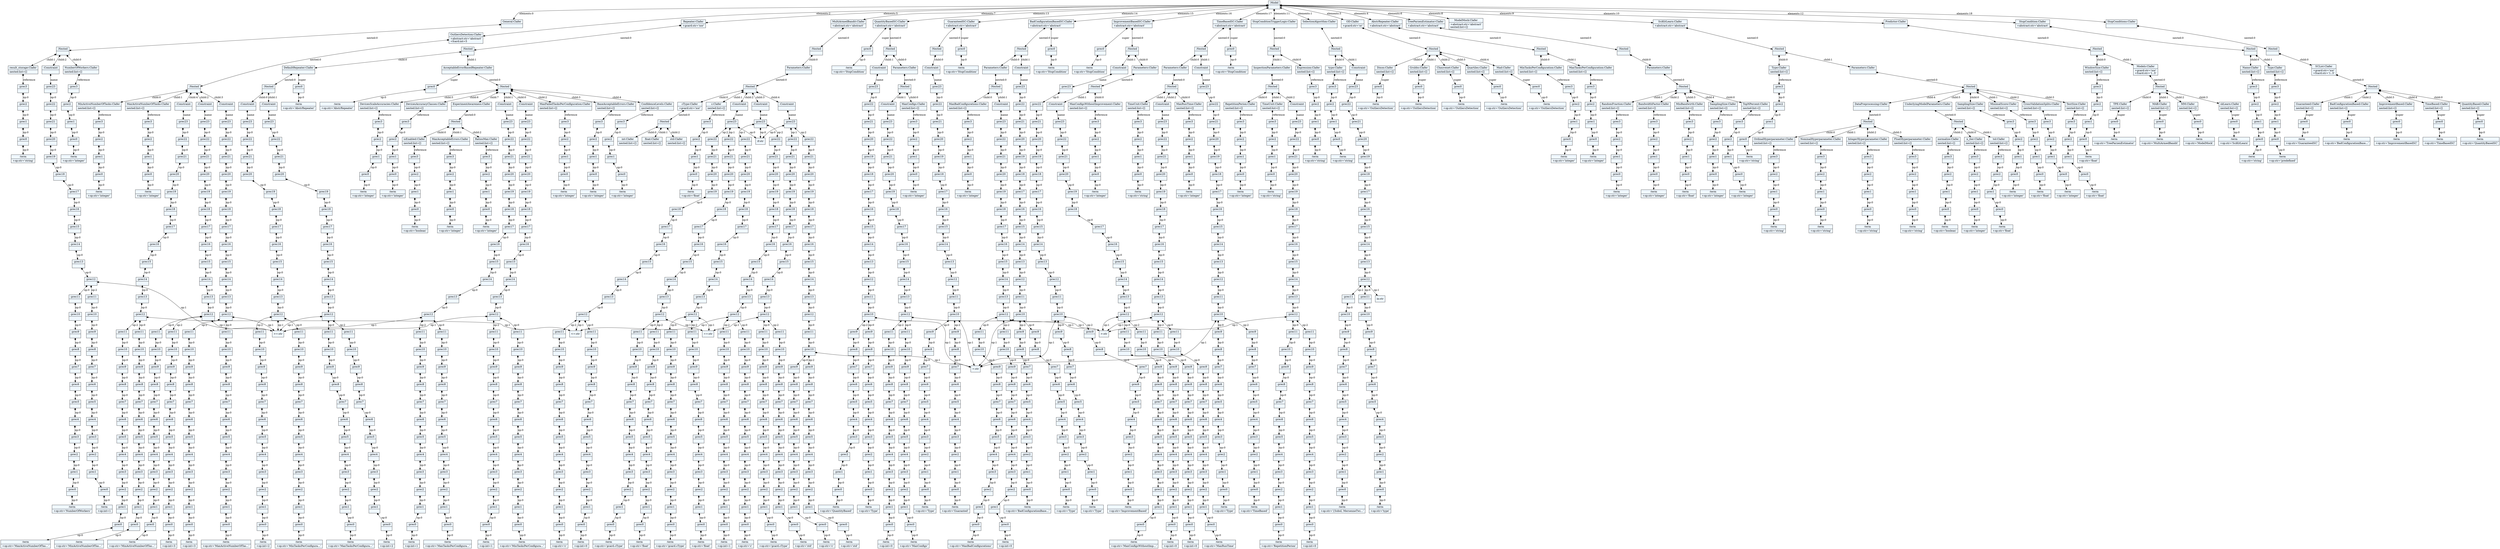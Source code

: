 
    digraph textX {
    fontname = "Bitstream Vera Sans"
    fontsize = 8
    node[
        shape=record,
        style=filled,
        fillcolor=aliceblue
    ]
    nodesep = 0.3
    edge[dir=black,arrowtail=empty]


140464655338960 -> 140464655339280 [label="elements:0" arrowtail=diamond dir=both]
140464655339280 -> 140464657153744 [label="nested:0" arrowtail=diamond dir=both]
140464657153744 -> 140464657279888 [label="child:0" arrowtail=diamond dir=both]
140464657279888 -> 140464655097744 [label="reference" arrowtail=diamond dir=both]
140464655097744 -> 140464655095056 [label="op:0" arrowtail=diamond dir=both]
140464655095056 -> 140464655094160 [label="op:0" arrowtail=diamond dir=both]
140464655094160 -> 140464655096400 [label="op:0" arrowtail=diamond dir=both]
140464655096400 -> 140464655095824 [label="op:0" arrowtail=diamond dir=both]
140464655095824[label="{:term|+op:str='integer'\l}"]
140464655096400[label="{:prec0|}"]
140464655094160[label="{:prec1|}"]
140464655095056[label="{:prec2|}"]
140464655097744[label="{:prec3|}"]
140464657279888[label="{NumberOfWorkers:Clafer|nested:list=[]\l}"]
140464657153744 -> 140464655094608 [label="child:1" arrowtail=diamond dir=both]
140464655094608 -> 140464655096720 [label="reference" arrowtail=diamond dir=both]
140464655096720 -> 140464655096208 [label="op:0" arrowtail=diamond dir=both]
140464655096208 -> 140464655095952 [label="op:0" arrowtail=diamond dir=both]
140464655095952 -> 140464654028880 [label="op:0" arrowtail=diamond dir=both]
140464654028880 -> 140464654029008 [label="op:0" arrowtail=diamond dir=both]
140464654029008[label="{:term|+op:str='string'\l}"]
140464654028880[label="{:prec0|}"]
140464655095952[label="{:prec1|}"]
140464655096208[label="{:prec2|}"]
140464655096720[label="{:prec3|}"]
140464655094608[label="{result_storage:Clafer|nested:list=[]\l}"]
140464657153744 -> 140464655093904 [label="child:2" arrowtail=diamond dir=both]
140464655093904 -> 140464655095120 [label="name" arrowtail=diamond dir=both]
140464655095120 -> 140464654031184 [label="op:0" arrowtail=diamond dir=both]
140464654031184 -> 140464654031376 [label="op:0" arrowtail=diamond dir=both]
140464654031376 -> 140464654031568 [label="op:0" arrowtail=diamond dir=both]
140464654031568 -> 140464654031760 [label="op:0" arrowtail=diamond dir=both]
140464654031760 -> 140464654031952 [label="op:0" arrowtail=diamond dir=both]
140464654031952 -> 140464654032144 [label="op:0" arrowtail=diamond dir=both]
140464654032144 -> 140464654032336 [label="op:0" arrowtail=diamond dir=both]
140464654032336 -> 140464654032528 [label="op:0" arrowtail=diamond dir=both]
140464654032528 -> 140464654032720 [label="op:0" arrowtail=diamond dir=both]
140464654032720 -> 140464654032848 [label="op:0" arrowtail=diamond dir=both]
140464654032848 -> 140464654033104 [label="op:0" arrowtail=diamond dir=both]
140464654033104 -> 140464654033296 [label="op:0" arrowtail=diamond dir=both]
140464654033296 -> 140464654033488 [label="op:0" arrowtail=diamond dir=both]
140464654033488 -> 140464654033680 [label="op:0" arrowtail=diamond dir=both]
140464654033680 -> 140464654033872 [label="op:0" arrowtail=diamond dir=both]
140464654033872 -> 140464654034064 [label="op:0" arrowtail=diamond dir=both]
140464654034064 -> 140464654034256 [label="op:0" arrowtail=diamond dir=both]
140464654034256 -> 140464654034448 [label="op:0" arrowtail=diamond dir=both]
140464654034448 -> 140464654034640 [label="op:0" arrowtail=diamond dir=both]
140464654034640 -> 140464654034832 [label="op:0" arrowtail=diamond dir=both]
140464654034832 -> 140464654035024 [label="op:0" arrowtail=diamond dir=both]
140464654035024 -> 140464654035216 [label="op:0" arrowtail=diamond dir=both]
140464654035216 -> 140464654035408 [label="op:0" arrowtail=diamond dir=both]
140464654035408 -> 140464654035600 [label="op:0" arrowtail=diamond dir=both]
140464654035600[label="{:term|+op:str='NumberOfWorkers'\l}"]
140464654035408[label="{:prec0|}"]
140464654035216[label="{:prec1|}"]
140464654035024[label="{:prec2|}"]
140464654034832[label="{:prec3|}"]
140464654034640[label="{:prec4|}"]
140464654034448[label="{:prec5|}"]
140464654034256[label="{:prec6|}"]
140464654034064[label="{:prec7|}"]
140464654033872[label="{:prec8|}"]
140464654033680[label="{:prec9|}"]
140464654033488[label="{:prec10|}"]
140464654033296[label="{:prec11|}"]
140464654033104 -> ">=:str" [label="op:1" arrowtail=diamond dir=both]
140464654033104 -> 140464654033424 [label="op:2" arrowtail=diamond dir=both]
140464654033424 -> 140464654033616 [label="op:0" arrowtail=diamond dir=both]
140464654033616 -> 140464654033936 [label="op:0" arrowtail=diamond dir=both]
140464654033936 -> 140464654034192 [label="op:0" arrowtail=diamond dir=both]
140464654034192 -> 140464654034512 [label="op:0" arrowtail=diamond dir=both]
140464654034512 -> 140464654034768 [label="op:0" arrowtail=diamond dir=both]
140464654034768 -> 140464654035088 [label="op:0" arrowtail=diamond dir=both]
140464654035088 -> 140464654035344 [label="op:0" arrowtail=diamond dir=both]
140464654035344 -> 140464654035664 [label="op:0" arrowtail=diamond dir=both]
140464654035664 -> 140464654035792 [label="op:0" arrowtail=diamond dir=both]
140464654035792 -> 140464654036048 [label="op:0" arrowtail=diamond dir=both]
140464654036048 -> 140464654036240 [label="op:0" arrowtail=diamond dir=both]
140464654036240 -> 140464654036432 [label="op:0" arrowtail=diamond dir=both]
140464654036432[label="{:term|+op:int=1\l}"]
140464654036240[label="{:prec0|}"]
140464654036048[label="{:prec1|}"]
140464654035792[label="{:prec2|}"]
140464654035664[label="{:prec3|}"]
140464654035344[label="{:prec4|}"]
140464654035088[label="{:prec5|}"]
140464654034768[label="{:prec6|}"]
140464654034512[label="{:prec7|}"]
140464654034192[label="{:prec8|}"]
140464654033936[label="{:prec9|}"]
140464654033616[label="{:prec10|}"]
140464654033424[label="{:prec11|}"]
140464654033104[label="{:prec12|}"]
140464654032848[label="{:prec13|}"]
140464654032720[label="{:prec14|}"]
140464654032528[label="{:prec15|}"]
140464654032336[label="{:prec16|}"]
140464654032144[label="{:prec17|}"]
140464654031952[label="{:prec18|}"]
140464654031760[label="{:prec19|}"]
140464654031568[label="{:prec20|}"]
140464654031376[label="{:prec21|}"]
140464654031184[label="{:prec22|}"]
140464655095120[label="{:prec23|}"]
140464655093904[label="{:Constraint|}"]
140464657153744[label="{:Nested|}"]
140464655339280[label="{General:Clafer|}"]
140464655338960 -> 140464655339216 [label="elements:1" arrowtail=diamond dir=both]
140464655339216 -> 140464655094288 [label="nested:0" arrowtail=diamond dir=both]
140464655094288 -> 140464654031248 [label="child:0" arrowtail=diamond dir=both]
140464654031248 -> 140464654031632 [label="reference" arrowtail=diamond dir=both]
140464654031632 -> 140464654031888 [label="op:0" arrowtail=diamond dir=both]
140464654031888 -> 140464654032208 [label="op:0" arrowtail=diamond dir=both]
140464654032208 -> 140464654032464 [label="op:0" arrowtail=diamond dir=both]
140464654032464 -> 140464654032784 [label="op:0" arrowtail=diamond dir=both]
140464654032784[label="{:term|+op:str='string'\l}"]
140464654032464[label="{:prec0|}"]
140464654032208[label="{:prec1|}"]
140464654031888[label="{:prec2|}"]
140464654031632[label="{:prec3|}"]
140464654031248[label="{type:Clafer|nested:list=[]\l}"]
140464655094288 -> 140464654031440 [label="child:1" arrowtail=diamond dir=both]
140464654031440 -> 140464654032016 [label="name" arrowtail=diamond dir=both]
140464654032016 -> 140464654032400 [label="op:0" arrowtail=diamond dir=both]
140464654032400 -> 140464654031696 [label="op:0" arrowtail=diamond dir=both]
140464654031696 -> 140464657151056 [label="op:0" arrowtail=diamond dir=both]
140464657151056 -> 140464654033040 [label="op:0" arrowtail=diamond dir=both]
140464654033040 -> 140464654033360 [label="op:0" arrowtail=diamond dir=both]
140464654033360 -> 140464654033808 [label="op:0" arrowtail=diamond dir=both]
140464654033808 -> 140464654034320 [label="op:0" arrowtail=diamond dir=both]
140464654034320 -> 140464654034704 [label="op:0" arrowtail=diamond dir=both]
140464654034704 -> 140464654035152 [label="op:0" arrowtail=diamond dir=both]
140464654035152 -> 140464654035536 [label="op:0" arrowtail=diamond dir=both]
140464654035536 -> 140464654035920 [label="op:0" arrowtail=diamond dir=both]
140464654035920 -> 140464654036176 [label="op:0" arrowtail=diamond dir=both]
140464654036176 -> 140464654036496 [label="op:0" arrowtail=diamond dir=both]
140464654036496 -> 140464654036624 [label="op:0" arrowtail=diamond dir=both]
140464654036624 -> 140464654036880 [label="op:0" arrowtail=diamond dir=both]
140464654036880 -> 140464654041232 [label="op:0" arrowtail=diamond dir=both]
140464654041232 -> 140464654041424 [label="op:0" arrowtail=diamond dir=both]
140464654041424 -> 140464654041616 [label="op:0" arrowtail=diamond dir=both]
140464654041616 -> 140464654041808 [label="op:0" arrowtail=diamond dir=both]
140464654041808 -> 140464654042000 [label="op:0" arrowtail=diamond dir=both]
140464654042000 -> 140464654042192 [label="op:0" arrowtail=diamond dir=both]
140464654042192 -> 140464654042384 [label="op:0" arrowtail=diamond dir=both]
140464654042384 -> 140464654042576 [label="op:0" arrowtail=diamond dir=both]
140464654042576 -> 140464654042768 [label="op:0" arrowtail=diamond dir=both]
140464654042768[label="{:term|+op:str='type'\l}"]
140464654042576[label="{:prec0|}"]
140464654042384[label="{:prec1|}"]
140464654042192[label="{:prec2|}"]
140464654042000[label="{:prec3|}"]
140464654041808[label="{:prec4|}"]
140464654041616[label="{:prec5|}"]
140464654041424[label="{:prec6|}"]
140464654041232[label="{:prec7|}"]
140464654036880[label="{:prec8|}"]
140464654036624[label="{:prec9|}"]
140464654036496[label="{:prec10|}"]
140464654036176[label="{:prec11|}"]
140464654035920 -> "in:str" [label="op:1" arrowtail=diamond dir=both]
140464654035920 -> 140464654036368 [label="op:2" arrowtail=diamond dir=both]
140464654036368 -> 140464654036688 [label="op:0" arrowtail=diamond dir=both]
140464654036688 -> 140464654036944 [label="op:0" arrowtail=diamond dir=both]
140464654036944 -> 140464654041360 [label="op:0" arrowtail=diamond dir=both]
140464654041360 -> 140464654041680 [label="op:0" arrowtail=diamond dir=both]
140464654041680 -> 140464654041936 [label="op:0" arrowtail=diamond dir=both]
140464654041936 -> 140464654042256 [label="op:0" arrowtail=diamond dir=both]
140464654042256 -> 140464654042512 [label="op:0" arrowtail=diamond dir=both]
140464654042512 -> 140464654042832 [label="op:0" arrowtail=diamond dir=both]
140464654042832 -> 140464654042960 [label="op:0" arrowtail=diamond dir=both]
140464654042960 -> 140464654043216 [label="op:0" arrowtail=diamond dir=both]
140464654043216 -> 140464654043408 [label="op:0" arrowtail=diamond dir=both]
140464654043408 -> 140464654043600 [label="op:0" arrowtail=diamond dir=both]
140464654043600[label="{:term|+op:str='\{Sobol, MersenneTwi...'\l}"]
140464654043408[label="{:prec0|}"]
140464654043216[label="{:prec1|}"]
140464654042960[label="{:prec2|}"]
140464654042832[label="{:prec3|}"]
140464654042512[label="{:prec4|}"]
140464654042256[label="{:prec5|}"]
140464654041936[label="{:prec6|}"]
140464654041680[label="{:prec7|}"]
140464654041360[label="{:prec8|}"]
140464654036944[label="{:prec9|}"]
140464654036688[label="{:prec10|}"]
140464654036368[label="{:prec11|}"]
140464654035920[label="{:prec12|}"]
140464654035536[label="{:prec13|}"]
140464654035152[label="{:prec14|}"]
140464654034704[label="{:prec15|}"]
140464654034320[label="{:prec16|}"]
140464654033808[label="{:prec17|}"]
140464654033360[label="{:prec18|}"]
140464654033040[label="{:prec19|}"]
140464657151056[label="{:prec20|}"]
140464654031696[label="{:prec21|}"]
140464654032400[label="{:prec22|}"]
140464654032016[label="{:prec23|}"]
140464654031440[label="{:Constraint|}"]
140464655094288[label="{:Nested|}"]
140464655339216[label="{SelectionAlgorithm:Clafer|}"]
140464655338960 -> 140464655337552 [label="elements:2" arrowtail=diamond dir=both]
140464655337552 -> 140464657150992 [label="nested:0" arrowtail=diamond dir=both]
140464657150992 -> 140464654031504 [label="child:0" arrowtail=diamond dir=both]
140464654031504 -> 140464654032592 [label="reference" arrowtail=diamond dir=both]
140464654032592 -> 140464654032976 [label="op:0" arrowtail=diamond dir=both]
140464654032976 -> 140464654033552 [label="op:0" arrowtail=diamond dir=both]
140464654033552 -> 140464654034128 [label="op:0" arrowtail=diamond dir=both]
140464654034128 -> 140464654034896 [label="op:0" arrowtail=diamond dir=both]
140464654034896[label="{:term|+op:str='integer'\l}"]
140464654034128[label="{:prec0|}"]
140464654033552[label="{:prec1|}"]
140464654032976[label="{:prec2|}"]
140464654032592[label="{:prec3|}"]
140464654031504[label="{MinActiveNumberOfTasks:Clafer|nested:list=[]\l}"]
140464657150992 -> 140464654032080 [label="child:1" arrowtail=diamond dir=both]
140464654032080 -> 140464654032656 [label="reference" arrowtail=diamond dir=both]
140464654032656 -> 140464654033744 [label="op:0" arrowtail=diamond dir=both]
140464654033744 -> 140464654034576 [label="op:0" arrowtail=diamond dir=both]
140464654034576 -> 140464654035280 [label="op:0" arrowtail=diamond dir=both]
140464654035280 -> 140464654035856 [label="op:0" arrowtail=diamond dir=both]
140464654035856[label="{:term|+op:str='integer'\l}"]
140464654035280[label="{:prec0|}"]
140464654034576[label="{:prec1|}"]
140464654033744[label="{:prec2|}"]
140464654032656[label="{:prec3|}"]
140464654032080[label="{MaxActiveNumberOfTasks:Clafer|nested:list=[]\l}"]
140464657150992 -> 140464654031824 [label="child:2" arrowtail=diamond dir=both]
140464654031824 -> 140464654033168 [label="name" arrowtail=diamond dir=both]
140464654033168 -> 140464654034384 [label="op:0" arrowtail=diamond dir=both]
140464654034384 -> 140464654035728 [label="op:0" arrowtail=diamond dir=both]
140464654035728 -> 140464654036560 [label="op:0" arrowtail=diamond dir=both]
140464654036560 -> 140464654036816 [label="op:0" arrowtail=diamond dir=both]
140464654036816 -> 140464654041488 [label="op:0" arrowtail=diamond dir=both]
140464654041488 -> 140464654041872 [label="op:0" arrowtail=diamond dir=both]
140464654041872 -> 140464654042320 [label="op:0" arrowtail=diamond dir=both]
140464654042320 -> 140464654042704 [label="op:0" arrowtail=diamond dir=both]
140464654042704 -> 140464654043088 [label="op:0" arrowtail=diamond dir=both]
140464654043088 -> 140464654043344 [label="op:0" arrowtail=diamond dir=both]
140464654043344 -> 140464654043664 [label="op:0" arrowtail=diamond dir=both]
140464654043664 -> 140464654043792 [label="op:0" arrowtail=diamond dir=both]
140464654043792 -> 140464654044048 [label="op:0" arrowtail=diamond dir=both]
140464654044048 -> 140464654044240 [label="op:0" arrowtail=diamond dir=both]
140464654044240 -> 140464654044432 [label="op:0" arrowtail=diamond dir=both]
140464654044432 -> 140464654044624 [label="op:0" arrowtail=diamond dir=both]
140464654044624 -> 140464654044816 [label="op:0" arrowtail=diamond dir=both]
140464654044816 -> 140464654045008 [label="op:0" arrowtail=diamond dir=both]
140464654045008 -> 140464654049360 [label="op:0" arrowtail=diamond dir=both]
140464654049360 -> 140464654049552 [label="op:0" arrowtail=diamond dir=both]
140464654049552 -> 140464654049744 [label="op:0" arrowtail=diamond dir=both]
140464654049744 -> 140464654049936 [label="op:0" arrowtail=diamond dir=both]
140464654049936 -> 140464654050128 [label="op:0" arrowtail=diamond dir=both]
140464654050128 -> 140464654050320 [label="op:0" arrowtail=diamond dir=both]
140464654050320[label="{:term|+op:str='MinActiveNumberOfTas...'\l}"]
140464654050128[label="{:prec0|}"]
140464654049936[label="{:prec1|}"]
140464654049744[label="{:prec2|}"]
140464654049552[label="{:prec3|}"]
140464654049360[label="{:prec4|}"]
140464654045008[label="{:prec5|}"]
140464654044816[label="{:prec6|}"]
140464654044624[label="{:prec7|}"]
140464654044432[label="{:prec8|}"]
140464654044240[label="{:prec9|}"]
140464654044048[label="{:prec10|}"]
140464654043792[label="{:prec11|}"]
140464654043664 -> ">=:str" [label="op:1" arrowtail=diamond dir=both]
140464654043664 -> 140464654043984 [label="op:2" arrowtail=diamond dir=both]
140464654043984 -> 140464654044176 [label="op:0" arrowtail=diamond dir=both]
140464654044176 -> 140464654044496 [label="op:0" arrowtail=diamond dir=both]
140464654044496 -> 140464654044752 [label="op:0" arrowtail=diamond dir=both]
140464654044752 -> 140464654045072 [label="op:0" arrowtail=diamond dir=both]
140464654045072 -> 140464654049488 [label="op:0" arrowtail=diamond dir=both]
140464654049488 -> 140464654049808 [label="op:0" arrowtail=diamond dir=both]
140464654049808 -> 140464654050064 [label="op:0" arrowtail=diamond dir=both]
140464654050064 -> 140464654050384 [label="op:0" arrowtail=diamond dir=both]
140464654050384 -> 140464654050512 [label="op:0" arrowtail=diamond dir=both]
140464654050512 -> 140464654050768 [label="op:0" arrowtail=diamond dir=both]
140464654050768 -> 140464654050960 [label="op:0" arrowtail=diamond dir=both]
140464654050960 -> 140464654051152 [label="op:0" arrowtail=diamond dir=both]
140464654051152[label="{:term|+op:int=3\l}"]
140464654050960[label="{:prec0|}"]
140464654050768[label="{:prec1|}"]
140464654050512[label="{:prec2|}"]
140464654050384[label="{:prec3|}"]
140464654050064[label="{:prec4|}"]
140464654049808[label="{:prec5|}"]
140464654049488[label="{:prec6|}"]
140464654045072[label="{:prec7|}"]
140464654044752[label="{:prec8|}"]
140464654044496[label="{:prec9|}"]
140464654044176[label="{:prec10|}"]
140464654043984[label="{:prec11|}"]
140464654043664[label="{:prec12|}"]
140464654043344[label="{:prec13|}"]
140464654043088[label="{:prec14|}"]
140464654042704[label="{:prec15|}"]
140464654042320[label="{:prec16|}"]
140464654041872[label="{:prec17|}"]
140464654041488[label="{:prec18|}"]
140464654036816[label="{:prec19|}"]
140464654036560[label="{:prec20|}"]
140464654035728[label="{:prec21|}"]
140464654034384[label="{:prec22|}"]
140464654033168[label="{:prec23|}"]
140464654031824[label="{:Constraint|}"]
140464657150992 -> 140464654032272 [label="child:3" arrowtail=diamond dir=both]
140464654032272 -> 140464654033232 [label="name" arrowtail=diamond dir=both]
140464654033232 -> 140464654035984 [label="op:0" arrowtail=diamond dir=both]
140464654035984 -> 140464654036752 [label="op:0" arrowtail=diamond dir=both]
140464654036752 -> 140464654041552 [label="op:0" arrowtail=diamond dir=both]
140464654041552 -> 140464654042128 [label="op:0" arrowtail=diamond dir=both]
140464654042128 -> 140464654042896 [label="op:0" arrowtail=diamond dir=both]
140464654042896 -> 140464654043280 [label="op:0" arrowtail=diamond dir=both]
140464654043280 -> 140464654043728 [label="op:0" arrowtail=diamond dir=both]
140464654043728 -> 140464654044112 [label="op:0" arrowtail=diamond dir=both]
140464654044112 -> 140464654044560 [label="op:0" arrowtail=diamond dir=both]
140464654044560 -> 140464654044944 [label="op:0" arrowtail=diamond dir=both]
140464654044944 -> 140464654049616 [label="op:0" arrowtail=diamond dir=both]
140464654049616 -> 140464654050000 [label="op:0" arrowtail=diamond dir=both]
140464654050000 -> 140464654050448 [label="op:0" arrowtail=diamond dir=both]
140464654050448 -> 140464654050704 [label="op:0" arrowtail=diamond dir=both]
140464654050704 -> 140464654051024 [label="op:0" arrowtail=diamond dir=both]
140464654051024 -> 140464654051280 [label="op:0" arrowtail=diamond dir=both]
140464654051280 -> 140464654051472 [label="op:0" arrowtail=diamond dir=both]
140464654051472 -> 140464654051664 [label="op:0" arrowtail=diamond dir=both]
140464654051664 -> 140464654051856 [label="op:0" arrowtail=diamond dir=both]
140464654051856 -> 140464654052048 [label="op:0" arrowtail=diamond dir=both]
140464654052048 -> 140464654052240 [label="op:0" arrowtail=diamond dir=both]
140464654052240 -> 140464654052432 [label="op:0" arrowtail=diamond dir=both]
140464654052432 -> 140464654052624 [label="op:0" arrowtail=diamond dir=both]
140464654052624 -> 140464654052816 [label="op:0" arrowtail=diamond dir=both]
140464654052816[label="{:term|+op:str='MaxActiveNumberOfTas...'\l}"]
140464654052624[label="{:prec0|}"]
140464654052432[label="{:prec1|}"]
140464654052240[label="{:prec2|}"]
140464654052048[label="{:prec3|}"]
140464654051856[label="{:prec4|}"]
140464654051664[label="{:prec5|}"]
140464654051472[label="{:prec6|}"]
140464654051280[label="{:prec7|}"]
140464654051024[label="{:prec8|}"]
140464654050704[label="{:prec9|}"]
140464654050448[label="{:prec10|}"]
140464654050000[label="{:prec11|}"]
140464654049616 -> ">=:str" [label="op:1" arrowtail=diamond dir=both]
140464654049616 -> 140464654050256 [label="op:2" arrowtail=diamond dir=both]
140464654050256 -> 140464654050640 [label="op:0" arrowtail=diamond dir=both]
140464654050640 -> 140464654051088 [label="op:0" arrowtail=diamond dir=both]
140464654051088 -> 140464654051344 [label="op:0" arrowtail=diamond dir=both]
140464654051344 -> 140464654051728 [label="op:0" arrowtail=diamond dir=both]
140464654051728 -> 140464654051984 [label="op:0" arrowtail=diamond dir=both]
140464654051984 -> 140464654052304 [label="op:0" arrowtail=diamond dir=both]
140464654052304 -> 140464654052560 [label="op:0" arrowtail=diamond dir=both]
140464654052560 -> 140464654052880 [label="op:0" arrowtail=diamond dir=both]
140464654052880 -> 140464654053008 [label="op:0" arrowtail=diamond dir=both]
140464654053008 -> 140464654053264 [label="op:0" arrowtail=diamond dir=both]
140464654053264 -> 140464654065808 [label="op:0" arrowtail=diamond dir=both]
140464654065808 -> 140464654066000 [label="op:0" arrowtail=diamond dir=both]
140464654066000[label="{:term|+op:int=3\l}"]
140464654065808[label="{:prec0|}"]
140464654053264[label="{:prec1|}"]
140464654053008[label="{:prec2|}"]
140464654052880[label="{:prec3|}"]
140464654052560[label="{:prec4|}"]
140464654052304[label="{:prec5|}"]
140464654051984[label="{:prec6|}"]
140464654051728[label="{:prec7|}"]
140464654051344[label="{:prec8|}"]
140464654051088[label="{:prec9|}"]
140464654050640[label="{:prec10|}"]
140464654050256[label="{:prec11|}"]
140464654049616[label="{:prec12|}"]
140464654044944[label="{:prec13|}"]
140464654044560[label="{:prec14|}"]
140464654044112[label="{:prec15|}"]
140464654043728[label="{:prec16|}"]
140464654043280[label="{:prec17|}"]
140464654042896[label="{:prec18|}"]
140464654042128[label="{:prec19|}"]
140464654041552[label="{:prec20|}"]
140464654036752[label="{:prec21|}"]
140464654035984[label="{:prec22|}"]
140464654033232[label="{:prec23|}"]
140464654032272[label="{:Constraint|}"]
140464657150992 -> 140464654036304 [label="child:4" arrowtail=diamond dir=both]
140464654036304 -> 140464654034000 [label="name" arrowtail=diamond dir=both]
140464654034000 -> 140464654041168 [label="op:0" arrowtail=diamond dir=both]
140464654041168 -> 140464654042064 [label="op:0" arrowtail=diamond dir=both]
140464654042064 -> 140464654043024 [label="op:0" arrowtail=diamond dir=both]
140464654043024 -> 140464654043536 [label="op:0" arrowtail=diamond dir=both]
140464654043536 -> 140464654044304 [label="op:0" arrowtail=diamond dir=both]
140464654044304 -> 140464654044880 [label="op:0" arrowtail=diamond dir=both]
140464654044880 -> 140464654049680 [label="op:0" arrowtail=diamond dir=both]
140464654049680 -> 140464654050576 [label="op:0" arrowtail=diamond dir=both]
140464654050576 -> 140464654051216 [label="op:0" arrowtail=diamond dir=both]
140464654051216 -> 140464654051600 [label="op:0" arrowtail=diamond dir=both]
140464654051600 -> 140464654052112 [label="op:0" arrowtail=diamond dir=both]
140464654052112 -> 140464654052496 [label="op:0" arrowtail=diamond dir=both]
140464654052496 -> 140464654052944 [label="op:0" arrowtail=diamond dir=both]
140464654052944 -> 140464654053200 [label="op:0" arrowtail=diamond dir=both]
140464654053200 -> 140464654065872 [label="op:0" arrowtail=diamond dir=both]
140464654065872 -> 140464654066128 [label="op:0" arrowtail=diamond dir=both]
140464654066128 -> 140464654066320 [label="op:0" arrowtail=diamond dir=both]
140464654066320 -> 140464654066512 [label="op:0" arrowtail=diamond dir=both]
140464654066512 -> 140464654066704 [label="op:0" arrowtail=diamond dir=both]
140464654066704 -> 140464654066896 [label="op:0" arrowtail=diamond dir=both]
140464654066896 -> 140464654067088 [label="op:0" arrowtail=diamond dir=both]
140464654067088 -> 140464654067280 [label="op:0" arrowtail=diamond dir=both]
140464654067280 -> 140464654067472 [label="op:0" arrowtail=diamond dir=both]
140464654067472 -> 140464654067664 [label="op:0" arrowtail=diamond dir=both]
140464654067664[label="{:term|+op:str='MinActiveNumberOfTas...'\l}"]
140464654067472[label="{:prec0|}"]
140464654067280[label="{:prec1|}"]
140464654067088[label="{:prec2|}"]
140464654066896[label="{:prec3|}"]
140464654066704[label="{:prec4|}"]
140464654066512[label="{:prec5|}"]
140464654066320[label="{:prec6|}"]
140464654066128[label="{:prec7|}"]
140464654065872[label="{:prec8|}"]
140464654053200[label="{:prec9|}"]
140464654052944[label="{:prec10|}"]
140464654052496[label="{:prec11|}"]
140464654052112 -> "<=:str" [label="op:1" arrowtail=diamond dir=both]
140464654052112 -> 140464654052752 [label="op:2" arrowtail=diamond dir=both]
140464654052752 -> 140464654053136 [label="op:0" arrowtail=diamond dir=both]
140464654053136 -> 140464654065936 [label="op:0" arrowtail=diamond dir=both]
140464654065936 -> 140464654066192 [label="op:0" arrowtail=diamond dir=both]
140464654066192 -> 140464654066576 [label="op:0" arrowtail=diamond dir=both]
140464654066576 -> 140464654066832 [label="op:0" arrowtail=diamond dir=both]
140464654066832 -> 140464654067152 [label="op:0" arrowtail=diamond dir=both]
140464654067152 -> 140464654067408 [label="op:0" arrowtail=diamond dir=both]
140464654067408 -> 140464654067728 [label="op:0" arrowtail=diamond dir=both]
140464654067728 -> 140464654067856 [label="op:0" arrowtail=diamond dir=both]
140464654067856 -> 140464654068112 [label="op:0" arrowtail=diamond dir=both]
140464654068112 -> 140464654068304 [label="op:0" arrowtail=diamond dir=both]
140464654068304 -> 140464654068496 [label="op:0" arrowtail=diamond dir=both]
140464654068496[label="{:term|+op:str='MaxActiveNumberOfTas...'\l}"]
140464654068304[label="{:prec0|}"]
140464654068112[label="{:prec1|}"]
140464654067856[label="{:prec2|}"]
140464654067728[label="{:prec3|}"]
140464654067408[label="{:prec4|}"]
140464654067152[label="{:prec5|}"]
140464654066832[label="{:prec6|}"]
140464654066576[label="{:prec7|}"]
140464654066192[label="{:prec8|}"]
140464654065936[label="{:prec9|}"]
140464654053136[label="{:prec10|}"]
140464654052752[label="{:prec11|}"]
140464654052112[label="{:prec12|}"]
140464654051600[label="{:prec13|}"]
140464654051216[label="{:prec14|}"]
140464654050576[label="{:prec15|}"]
140464654049680[label="{:prec16|}"]
140464654044880[label="{:prec17|}"]
140464654044304[label="{:prec18|}"]
140464654043536[label="{:prec19|}"]
140464654043024[label="{:prec20|}"]
140464654042064[label="{:prec21|}"]
140464654041168[label="{:prec22|}"]
140464654034000[label="{:prec23|}"]
140464654036304[label="{:Constraint|}"]
140464657150992[label="{:Nested|}"]
140464655337552[label="{OutliersDetection:Clafer|+abstract:str='abstract'\l+fcard:int=5\l}"]
140464655338960 -> 140464657279760 [label="elements:3" arrowtail=diamond dir=both]
140464657279760 -> 140464654031312 [label="nested:0" arrowtail=diamond dir=both]
140464654031312 -> 140464654041744 [label="child:0" arrowtail=diamond dir=both]
140464654041744 -> 140464654042640 [label="super" arrowtail=diamond dir=both]
140464654042640 -> 140464654043856 [label="op:0" arrowtail=diamond dir=both]
140464654043856[label="{:term|+op:str='OutliersDetection'\l}"]
140464654042640[label="{:prec0|}"]
140464654041744[label="{Dixon:Clafer|nested:list=[]\l}"]
140464654031312 -> 140464654043152 [label="child:1" arrowtail=diamond dir=both]
140464654043152 -> 140464654043472 [label="super" arrowtail=diamond dir=both]
140464654043472 -> 140464654044368 [label="op:0" arrowtail=diamond dir=both]
140464654044368[label="{:term|+op:str='OutliersDetection'\l}"]
140464654043472[label="{:prec0|}"]
140464654043152[label="{Grubbs:Clafer|nested:list=[]\l}"]
140464654031312 -> 140464654041296 [label="child:2" arrowtail=diamond dir=both]
140464654041296 -> 140464654045136 [label="super" arrowtail=diamond dir=both]
140464654045136 -> 140464654049872 [label="op:0" arrowtail=diamond dir=both]
140464654049872[label="{:term|+op:str='OutliersDetection'\l}"]
140464654045136[label="{:prec0|}"]
140464654041296[label="{Chauvenet:Clafer|nested:list=[]\l}"]
140464654031312 -> 140464654042448 [label="child:3" arrowtail=diamond dir=both]
140464654042448 -> 140464654044688 [label="super" arrowtail=diamond dir=both]
140464654044688 -> 140464654050896 [label="op:0" arrowtail=diamond dir=both]
140464654050896[label="{:term|+op:str='OutliersDetection'\l}"]
140464654044688[label="{:prec0|}"]
140464654042448[label="{Quartiles:Clafer|nested:list=[]\l}"]
140464654031312 -> 140464654043920 [label="child:4" arrowtail=diamond dir=both]
140464654043920 -> 140464654050832 [label="super" arrowtail=diamond dir=both]
140464654050832 -> 140464654051792 [label="op:0" arrowtail=diamond dir=both]
140464654051792[label="{:term|+op:str='OutliersDetection'\l}"]
140464654050832[label="{:prec0|}"]
140464654043920[label="{Mad:Clafer|nested:list=[]\l}"]
140464654031312[label="{:Nested|}"]
140464657279760[label="{OD:Clafer|+gcard:str='or'\l}"]
140464655338960 -> 140464657279120 [label="elements:4" arrowtail=diamond dir=both]
140464657279120 -> 140464654036112 [label="nested:0" arrowtail=diamond dir=both]
140464654036112 -> 140464654051536 [label="child:0" arrowtail=diamond dir=both]
140464654051536 -> 140464654052176 [label="reference" arrowtail=diamond dir=both]
140464654052176 -> 140464654053328 [label="op:0" arrowtail=diamond dir=both]
140464654053328 -> 140464654066256 [label="op:0" arrowtail=diamond dir=both]
140464654066256 -> 140464654066640 [label="op:0" arrowtail=diamond dir=both]
140464654066640 -> 140464654067024 [label="op:0" arrowtail=diamond dir=both]
140464654067024[label="{:term|+op:str='integer'\l}"]
140464654066640[label="{:prec0|}"]
140464654066256[label="{:prec1|}"]
140464654053328[label="{:prec2|}"]
140464654052176[label="{:prec3|}"]
140464654051536[label="{MinTasksPerConfiguration:Clafer|nested:list=[]\l}"]
140464654036112 -> 140464654051920 [label="child:1" arrowtail=diamond dir=both]
140464654051920 -> 140464654052688 [label="reference" arrowtail=diamond dir=both]
140464654052688 -> 140464654066384 [label="op:0" arrowtail=diamond dir=both]
140464654066384 -> 140464654066960 [label="op:0" arrowtail=diamond dir=both]
140464654066960 -> 140464654067344 [label="op:0" arrowtail=diamond dir=both]
140464654067344 -> 140464654067792 [label="op:0" arrowtail=diamond dir=both]
140464654067792[label="{:term|+op:str='integer'\l}"]
140464654067344[label="{:prec0|}"]
140464654066960[label="{:prec1|}"]
140464654066384[label="{:prec2|}"]
140464654052688[label="{:prec3|}"]
140464654051920[label="{MaxTasksPerConfiguration:Clafer|nested:list=[]\l}"]
140464654036112[label="{:Nested|}"]
140464657279120[label="{AbstrRepeater:Clafer|+abstract:str='abstract'\l}"]
140464655338960 -> 140464654031120 [label="elements:5" arrowtail=diamond dir=both]
140464654031120 -> 140464654050192 [label="nested:0" arrowtail=diamond dir=both]
140464654050192 -> 140464654066064 [label="child:0" arrowtail=diamond dir=both]
140464654066064 -> 140464654067216 [label="super" arrowtail=diamond dir=both]
140464654067216 -> 140464654067920 [label="op:0" arrowtail=diamond dir=both]
140464654067920[label="{:term|+op:str='AbstrRepeater'\l}"]
140464654067216[label="{:prec0|}"]
140464654066064 -> 140464654067984 [label="nested:0" arrowtail=diamond dir=both]
140464654067984 -> 140464654068368 [label="child:0" arrowtail=diamond dir=both]
140464654068368 -> 140464654068560 [label="name" arrowtail=diamond dir=both]
140464654068560 -> 140464654068688 [label="op:0" arrowtail=diamond dir=both]
140464654068688 -> 140464654068944 [label="op:0" arrowtail=diamond dir=both]
140464654068944 -> 140464654069072 [label="op:0" arrowtail=diamond dir=both]
140464654069072 -> 140464654069264 [label="op:0" arrowtail=diamond dir=both]
140464654069264 -> 140464654069456 [label="op:0" arrowtail=diamond dir=both]
140464654069456 -> 140464654069648 [label="op:0" arrowtail=diamond dir=both]
140464654069648 -> 140464654102672 [label="op:0" arrowtail=diamond dir=both]
140464654102672 -> 140464654102864 [label="op:0" arrowtail=diamond dir=both]
140464654102864 -> 140464654103056 [label="op:0" arrowtail=diamond dir=both]
140464654103056 -> 140464654103248 [label="op:0" arrowtail=diamond dir=both]
140464654103248 -> 140464654103440 [label="op:0" arrowtail=diamond dir=both]
140464654103440 -> 140464654103632 [label="op:0" arrowtail=diamond dir=both]
140464654103632 -> 140464654103824 [label="op:0" arrowtail=diamond dir=both]
140464654103824 -> 140464654104016 [label="op:0" arrowtail=diamond dir=both]
140464654104016 -> 140464654104208 [label="op:0" arrowtail=diamond dir=both]
140464654104208 -> 140464654104400 [label="op:0" arrowtail=diamond dir=both]
140464654104400 -> 140464654104592 [label="op:0" arrowtail=diamond dir=both]
140464654104592 -> 140464654104784 [label="op:0" arrowtail=diamond dir=both]
140464654104784 -> 140464654104976 [label="op:0" arrowtail=diamond dir=both]
140464654104976 -> 140464654105168 [label="op:0" arrowtail=diamond dir=both]
140464654105168 -> 140464654105360 [label="op:0" arrowtail=diamond dir=both]
140464654105360 -> 140464654105552 [label="op:0" arrowtail=diamond dir=both]
140464654105552 -> 140464654105744 [label="op:0" arrowtail=diamond dir=both]
140464654105744 -> 140464654105936 [label="op:0" arrowtail=diamond dir=both]
140464654105936[label="{:term|+op:str='MinTasksPerConfigura...'\l}"]
140464654105744[label="{:prec0|}"]
140464654105552[label="{:prec1|}"]
140464654105360[label="{:prec2|}"]
140464654105168[label="{:prec3|}"]
140464654104976[label="{:prec4|}"]
140464654104784[label="{:prec5|}"]
140464654104592[label="{:prec6|}"]
140464654104400[label="{:prec7|}"]
140464654104208[label="{:prec8|}"]
140464654104016[label="{:prec9|}"]
140464654103824[label="{:prec10|}"]
140464654103632[label="{:prec11|}"]
140464654103440 -> ">=:str" [label="op:1" arrowtail=diamond dir=both]
140464654103440 -> 140464654103760 [label="op:2" arrowtail=diamond dir=both]
140464654103760 -> 140464654103952 [label="op:0" arrowtail=diamond dir=both]
140464654103952 -> 140464654104272 [label="op:0" arrowtail=diamond dir=both]
140464654104272 -> 140464654104528 [label="op:0" arrowtail=diamond dir=both]
140464654104528 -> 140464654104848 [label="op:0" arrowtail=diamond dir=both]
140464654104848 -> 140464654105104 [label="op:0" arrowtail=diamond dir=both]
140464654105104 -> 140464654105424 [label="op:0" arrowtail=diamond dir=both]
140464654105424 -> 140464654105680 [label="op:0" arrowtail=diamond dir=both]
140464654105680 -> 140464654106000 [label="op:0" arrowtail=diamond dir=both]
140464654106000 -> 140464654106128 [label="op:0" arrowtail=diamond dir=both]
140464654106128 -> 140464654106384 [label="op:0" arrowtail=diamond dir=both]
140464654106384 -> 140464654106576 [label="op:0" arrowtail=diamond dir=both]
140464654106576 -> 140464654119120 [label="op:0" arrowtail=diamond dir=both]
140464654119120[label="{:term|+op:int=2\l}"]
140464654106576[label="{:prec0|}"]
140464654106384[label="{:prec1|}"]
140464654106128[label="{:prec2|}"]
140464654106000[label="{:prec3|}"]
140464654105680[label="{:prec4|}"]
140464654105424[label="{:prec5|}"]
140464654105104[label="{:prec6|}"]
140464654104848[label="{:prec7|}"]
140464654104528[label="{:prec8|}"]
140464654104272[label="{:prec9|}"]
140464654103952[label="{:prec10|}"]
140464654103760[label="{:prec11|}"]
140464654103440[label="{:prec12|}"]
140464654103248[label="{:prec13|}"]
140464654103056[label="{:prec14|}"]
140464654102864[label="{:prec15|}"]
140464654102672[label="{:prec16|}"]
140464654069648[label="{:prec17|}"]
140464654069456[label="{:prec18|}"]
140464654069264[label="{:prec19|}"]
140464654069072[label="{:prec20|}"]
140464654068944[label="{:prec21|}"]
140464654068688[label="{:prec22|}"]
140464654068560[label="{:prec23|}"]
140464654068368[label="{:Constraint|}"]
140464654067984 -> 140464654068624 [label="child:1" arrowtail=diamond dir=both]
140464654068624 -> 140464654068816 [label="name" arrowtail=diamond dir=both]
140464654068816 -> 140464654067536 [label="op:0" arrowtail=diamond dir=both]
140464654067536 -> 140464654069328 [label="op:0" arrowtail=diamond dir=both]
140464654069328 -> 140464654069520 [label="op:0" arrowtail=diamond dir=both]
140464654069520 -> 140464654102608 [label="op:0" arrowtail=diamond dir=both]
140464654102608 -> 140464654102928 [label="op:0" arrowtail=diamond dir=both]
140464654102928 -> 140464654103184 [label="op:0" arrowtail=diamond dir=both]
140464654103184 -> 140464654103504 [label="op:0" arrowtail=diamond dir=both]
140464654103504 -> 140464654103888 [label="op:0" arrowtail=diamond dir=both]
140464654103888 -> 140464654104336 [label="op:0" arrowtail=diamond dir=both]
140464654104336 -> 140464654104720 [label="op:0" arrowtail=diamond dir=both]
140464654104720 -> 140464654105232 [label="op:0" arrowtail=diamond dir=both]
140464654105232 -> 140464654105616 [label="op:0" arrowtail=diamond dir=both]
140464654105616 -> 140464654106064 [label="op:0" arrowtail=diamond dir=both]
140464654106064 -> 140464654106320 [label="op:0" arrowtail=diamond dir=both]
140464654106320 -> 140464654118992 [label="op:0" arrowtail=diamond dir=both]
140464654118992 -> 140464654119248 [label="op:0" arrowtail=diamond dir=both]
140464654119248 -> 140464654119440 [label="op:0" arrowtail=diamond dir=both]
140464654119440 -> 140464654119632 [label="op:0" arrowtail=diamond dir=both]
140464654119632 -> 140464654119824 [label="op:0" arrowtail=diamond dir=both]
140464654119824 -> 140464654120016 [label="op:0" arrowtail=diamond dir=both]
140464654120016 -> 140464654120208 [label="op:0" arrowtail=diamond dir=both]
140464654120208 -> 140464654120400 [label="op:0" arrowtail=diamond dir=both]
140464654120400 -> 140464654120592 [label="op:0" arrowtail=diamond dir=both]
140464654120592 -> 140464654120784 [label="op:0" arrowtail=diamond dir=both]
140464654120784[label="{:term|+op:str='MaxTasksPerConfigura...'\l}"]
140464654120592[label="{:prec0|}"]
140464654120400[label="{:prec1|}"]
140464654120208[label="{:prec2|}"]
140464654120016[label="{:prec3|}"]
140464654119824[label="{:prec4|}"]
140464654119632[label="{:prec5|}"]
140464654119440[label="{:prec6|}"]
140464654119248[label="{:prec7|}"]
140464654118992[label="{:prec8|}"]
140464654106320[label="{:prec9|}"]
140464654106064[label="{:prec10|}"]
140464654105616[label="{:prec11|}"]
140464654105232 -> ">=:str" [label="op:1" arrowtail=diamond dir=both]
140464654105232 -> 140464654105872 [label="op:2" arrowtail=diamond dir=both]
140464654105872 -> 140464654106256 [label="op:0" arrowtail=diamond dir=both]
140464654106256 -> 140464654119056 [label="op:0" arrowtail=diamond dir=both]
140464654119056 -> 140464654119312 [label="op:0" arrowtail=diamond dir=both]
140464654119312 -> 140464654119696 [label="op:0" arrowtail=diamond dir=both]
140464654119696 -> 140464654119952 [label="op:0" arrowtail=diamond dir=both]
140464654119952 -> 140464654120272 [label="op:0" arrowtail=diamond dir=both]
140464654120272 -> 140464654120528 [label="op:0" arrowtail=diamond dir=both]
140464654120528 -> 140464654120848 [label="op:0" arrowtail=diamond dir=both]
140464654120848 -> 140464654120976 [label="op:0" arrowtail=diamond dir=both]
140464654120976 -> 140464654121232 [label="op:0" arrowtail=diamond dir=both]
140464654121232 -> 140464654121424 [label="op:0" arrowtail=diamond dir=both]
140464654121424 -> 140464654121616 [label="op:0" arrowtail=diamond dir=both]
140464654121616[label="{:term|+op:int=2\l}"]
140464654121424[label="{:prec0|}"]
140464654121232[label="{:prec1|}"]
140464654120976[label="{:prec2|}"]
140464654120848[label="{:prec3|}"]
140464654120528[label="{:prec4|}"]
140464654120272[label="{:prec5|}"]
140464654119952[label="{:prec6|}"]
140464654119696[label="{:prec7|}"]
140464654119312[label="{:prec8|}"]
140464654119056[label="{:prec9|}"]
140464654106256[label="{:prec10|}"]
140464654105872[label="{:prec11|}"]
140464654105232[label="{:prec12|}"]
140464654104720[label="{:prec13|}"]
140464654104336[label="{:prec14|}"]
140464654103888[label="{:prec15|}"]
140464654103504[label="{:prec16|}"]
140464654103184[label="{:prec17|}"]
140464654102928[label="{:prec18|}"]
140464654102608[label="{:prec19|}"]
140464654069520[label="{:prec20|}"]
140464654069328[label="{:prec21|}"]
140464654067536[label="{:prec22|}"]
140464654068816[label="{:prec23|}"]
140464654068624[label="{:Constraint|}"]
140464654067984[label="{:Nested|}"]
140464654066064[label="{DefaultRepeater:Clafer|}"]
140464654050192 -> 140464654068752 [label="child:1" arrowtail=diamond dir=both]
140464654068752 -> 140464654066768 [label="super" arrowtail=diamond dir=both]
140464654066768 -> 140464654068048 [label="op:0" arrowtail=diamond dir=both]
140464654068048[label="{:term|+op:str='AbstrRepeater'\l}"]
140464654066768[label="{:prec0|}"]
140464654068752 -> 140464654068240 [label="nested:0" arrowtail=diamond dir=both]
140464654068240 -> 140464654069200 [label="child:0" arrowtail=diamond dir=both]
140464654069200 -> 140464654068432 [label="name" arrowtail=diamond dir=both]
140464654068432 -> 140464654102736 [label="op:0" arrowtail=diamond dir=both]
140464654102736 -> 140464654103120 [label="op:0" arrowtail=diamond dir=both]
140464654103120 -> 140464654103568 [label="op:0" arrowtail=diamond dir=both]
140464654103568 -> 140464654104144 [label="op:0" arrowtail=diamond dir=both]
140464654104144 -> 140464654104912 [label="op:0" arrowtail=diamond dir=both]
140464654104912 -> 140464654105488 [label="op:0" arrowtail=diamond dir=both]
140464654105488 -> 140464654106448 [label="op:0" arrowtail=diamond dir=both]
140464654106448 -> 140464654119376 [label="op:0" arrowtail=diamond dir=both]
140464654119376 -> 140464654119760 [label="op:0" arrowtail=diamond dir=both]
140464654119760 -> 140464654120144 [label="op:0" arrowtail=diamond dir=both]
140464654120144 -> 140464654120656 [label="op:0" arrowtail=diamond dir=both]
140464654120656 -> 140464654121040 [label="op:0" arrowtail=diamond dir=both]
140464654121040 -> 140464654121296 [label="op:0" arrowtail=diamond dir=both]
140464654121296 -> 140464654121552 [label="op:0" arrowtail=diamond dir=both]
140464654121552 -> 140464654121872 [label="op:0" arrowtail=diamond dir=both]
140464654121872 -> 140464654122000 [label="op:0" arrowtail=diamond dir=both]
140464654122000 -> 140464654122192 [label="op:0" arrowtail=diamond dir=both]
140464654122192 -> 140464654122384 [label="op:0" arrowtail=diamond dir=both]
140464654122384 -> 140464654122576 [label="op:0" arrowtail=diamond dir=both]
140464654122576 -> 140464654122768 [label="op:0" arrowtail=diamond dir=both]
140464654122768 -> 140464654122960 [label="op:0" arrowtail=diamond dir=both]
140464654122960 -> 140464654151888 [label="op:0" arrowtail=diamond dir=both]
140464654151888 -> 140464654152080 [label="op:0" arrowtail=diamond dir=both]
140464654152080 -> 140464654152272 [label="op:0" arrowtail=diamond dir=both]
140464654152272[label="{:term|+op:str='MinTasksPerConfigura...'\l}"]
140464654152080[label="{:prec0|}"]
140464654151888[label="{:prec1|}"]
140464654122960[label="{:prec2|}"]
140464654122768[label="{:prec3|}"]
140464654122576[label="{:prec4|}"]
140464654122384[label="{:prec5|}"]
140464654122192[label="{:prec6|}"]
140464654122000[label="{:prec7|}"]
140464654121872[label="{:prec8|}"]
140464654121552[label="{:prec9|}"]
140464654121296[label="{:prec10|}"]
140464654121040[label="{:prec11|}"]
140464654120656 -> ">=:str" [label="op:1" arrowtail=diamond dir=both]
140464654120656 -> 140464654121168 [label="op:2" arrowtail=diamond dir=both]
140464654121168 -> 140464654121488 [label="op:0" arrowtail=diamond dir=both]
140464654121488 -> 140464654121808 [label="op:0" arrowtail=diamond dir=both]
140464654121808 -> 140464654122128 [label="op:0" arrowtail=diamond dir=both]
140464654122128 -> 140464654122448 [label="op:0" arrowtail=diamond dir=both]
140464654122448 -> 140464654122704 [label="op:0" arrowtail=diamond dir=both]
140464654122704 -> 140464654151760 [label="op:0" arrowtail=diamond dir=both]
140464654151760 -> 140464654152016 [label="op:0" arrowtail=diamond dir=both]
140464654152016 -> 140464654152336 [label="op:0" arrowtail=diamond dir=both]
140464654152336 -> 140464654152464 [label="op:0" arrowtail=diamond dir=both]
140464654152464 -> 140464654152720 [label="op:0" arrowtail=diamond dir=both]
140464654152720 -> 140464654152912 [label="op:0" arrowtail=diamond dir=both]
140464654152912 -> 140464654153104 [label="op:0" arrowtail=diamond dir=both]
140464654153104[label="{:term|+op:int=1\l}"]
140464654152912[label="{:prec0|}"]
140464654152720[label="{:prec1|}"]
140464654152464[label="{:prec2|}"]
140464654152336[label="{:prec3|}"]
140464654152016[label="{:prec4|}"]
140464654151760[label="{:prec5|}"]
140464654122704[label="{:prec6|}"]
140464654122448[label="{:prec7|}"]
140464654122128[label="{:prec8|}"]
140464654121808[label="{:prec9|}"]
140464654121488[label="{:prec10|}"]
140464654121168[label="{:prec11|}"]
140464654120656[label="{:prec12|}"]
140464654120144[label="{:prec13|}"]
140464654119760[label="{:prec14|}"]
140464654119376[label="{:prec15|}"]
140464654106448[label="{:prec16|}"]
140464654105488[label="{:prec17|}"]
140464654104912[label="{:prec18|}"]
140464654104144[label="{:prec19|}"]
140464654103568[label="{:prec20|}"]
140464654103120[label="{:prec21|}"]
140464654102736[label="{:prec22|}"]
140464654068432[label="{:prec23|}"]
140464654069200[label="{:Constraint|}"]
140464654068240 -> 140464654069584 [label="child:1" arrowtail=diamond dir=both]
140464654069584 -> 140464654102800 [label="name" arrowtail=diamond dir=both]
140464654102800 -> 140464654103376 [label="op:0" arrowtail=diamond dir=both]
140464654103376 -> 140464654104464 [label="op:0" arrowtail=diamond dir=both]
140464654104464 -> 140464654105040 [label="op:0" arrowtail=diamond dir=both]
140464654105040 -> 140464654106192 [label="op:0" arrowtail=diamond dir=both]
140464654106192 -> 140464654119504 [label="op:0" arrowtail=diamond dir=both]
140464654119504 -> 140464654120080 [label="op:0" arrowtail=diamond dir=both]
140464654120080 -> 140464654120720 [label="op:0" arrowtail=diamond dir=both]
140464654120720 -> 140464654121360 [label="op:0" arrowtail=diamond dir=both]
140464654121360 -> 140464654121936 [label="op:0" arrowtail=diamond dir=both]
140464654121936 -> 140464654122320 [label="op:0" arrowtail=diamond dir=both]
140464654122320 -> 140464654122832 [label="op:0" arrowtail=diamond dir=both]
140464654122832 -> 140464654151952 [label="op:0" arrowtail=diamond dir=both]
140464654151952 -> 140464654152400 [label="op:0" arrowtail=diamond dir=both]
140464654152400 -> 140464654152656 [label="op:0" arrowtail=diamond dir=both]
140464654152656 -> 140464654152976 [label="op:0" arrowtail=diamond dir=both]
140464654152976 -> 140464654153232 [label="op:0" arrowtail=diamond dir=both]
140464654153232 -> 140464654153424 [label="op:0" arrowtail=diamond dir=both]
140464654153424 -> 140464654153616 [label="op:0" arrowtail=diamond dir=both]
140464654153616 -> 140464654153808 [label="op:0" arrowtail=diamond dir=both]
140464654153808 -> 140464654154000 [label="op:0" arrowtail=diamond dir=both]
140464654154000 -> 140464654154192 [label="op:0" arrowtail=diamond dir=both]
140464654154192 -> 140464654154384 [label="op:0" arrowtail=diamond dir=both]
140464654154384 -> 140464654154576 [label="op:0" arrowtail=diamond dir=both]
140464654154576 -> 140464654154768 [label="op:0" arrowtail=diamond dir=both]
140464654154768[label="{:term|+op:str='MaxTasksPerConfigura...'\l}"]
140464654154576[label="{:prec0|}"]
140464654154384[label="{:prec1|}"]
140464654154192[label="{:prec2|}"]
140464654154000[label="{:prec3|}"]
140464654153808[label="{:prec4|}"]
140464654153616[label="{:prec5|}"]
140464654153424[label="{:prec6|}"]
140464654153232[label="{:prec7|}"]
140464654152976[label="{:prec8|}"]
140464654152656[label="{:prec9|}"]
140464654152400[label="{:prec10|}"]
140464654151952[label="{:prec11|}"]
140464654122832 -> ">=:str" [label="op:1" arrowtail=diamond dir=both]
140464654122832 -> 140464654152208 [label="op:2" arrowtail=diamond dir=both]
140464654152208 -> 140464654152592 [label="op:0" arrowtail=diamond dir=both]
140464654152592 -> 140464654153040 [label="op:0" arrowtail=diamond dir=both]
140464654153040 -> 140464654153296 [label="op:0" arrowtail=diamond dir=both]
140464654153296 -> 140464654153680 [label="op:0" arrowtail=diamond dir=both]
140464654153680 -> 140464654153936 [label="op:0" arrowtail=diamond dir=both]
140464654153936 -> 140464654154256 [label="op:0" arrowtail=diamond dir=both]
140464654154256 -> 140464654154512 [label="op:0" arrowtail=diamond dir=both]
140464654154512 -> 140464654154832 [label="op:0" arrowtail=diamond dir=both]
140464654154832 -> 140464654154960 [label="op:0" arrowtail=diamond dir=both]
140464654154960 -> 140464654155216 [label="op:0" arrowtail=diamond dir=both]
140464654155216 -> 140464654155408 [label="op:0" arrowtail=diamond dir=both]
140464654155408 -> 140464654155600 [label="op:0" arrowtail=diamond dir=both]
140464654155600[label="{:term|+op:int=1\l}"]
140464654155408[label="{:prec0|}"]
140464654155216[label="{:prec1|}"]
140464654154960[label="{:prec2|}"]
140464654154832[label="{:prec3|}"]
140464654154512[label="{:prec4|}"]
140464654154256[label="{:prec5|}"]
140464654153936[label="{:prec6|}"]
140464654153680[label="{:prec7|}"]
140464654153296[label="{:prec8|}"]
140464654153040[label="{:prec9|}"]
140464654152592[label="{:prec10|}"]
140464654152208[label="{:prec11|}"]
140464654122832[label="{:prec12|}"]
140464654122320[label="{:prec13|}"]
140464654121936[label="{:prec14|}"]
140464654121360[label="{:prec15|}"]
140464654120720[label="{:prec16|}"]
140464654120080[label="{:prec17|}"]
140464654119504[label="{:prec18|}"]
140464654106192[label="{:prec19|}"]
140464654105040[label="{:prec20|}"]
140464654104464[label="{:prec21|}"]
140464654103376[label="{:prec22|}"]
140464654102800[label="{:prec23|}"]
140464654069584[label="{:Constraint|}"]
140464654068240 -> 140464654069392 [label="child:2" arrowtail=diamond dir=both]
140464654069392 -> 140464654103696 [label="reference" arrowtail=diamond dir=both]
140464654103696 -> 140464654104656 [label="op:0" arrowtail=diamond dir=both]
140464654104656 -> 140464654106512 [label="op:0" arrowtail=diamond dir=both]
140464654106512 -> 140464654119568 [label="op:0" arrowtail=diamond dir=both]
140464654119568 -> 140464654120464 [label="op:0" arrowtail=diamond dir=both]
140464654120464[label="{:term|+op:str='integer'\l}"]
140464654119568[label="{:prec0|}"]
140464654106512[label="{:prec1|}"]
140464654104656[label="{:prec2|}"]
140464654103696[label="{:prec3|}"]
140464654069392[label="{MaxFailedTasksPerConfiguration:Clafer|nested:list=[]\l}"]
140464654068240 -> 140464654102992 [label="child:3" arrowtail=diamond dir=both]
140464654102992 -> 140464654105296 [label="reference" arrowtail=diamond dir=both]
140464654105296 -> 140464654069712 [label="op:0" arrowtail=diamond dir=both]
140464654069712 -> 140464654120336 [label="op:0" arrowtail=diamond dir=both]
140464654120336 -> 140464654121744 [label="op:0" arrowtail=diamond dir=both]
140464654121744 -> 140464654122256 [label="op:0" arrowtail=diamond dir=both]
140464654122256[label="{:term|+op:str='integer'\l}"]
140464654121744[label="{:prec0|}"]
140464654120336[label="{:prec1|}"]
140464654069712[label="{:prec2|}"]
140464654105296[label="{:prec3|}"]
140464654102992[label="{BaseAcceptableErrors:Clafer|nested:list=[]\l}"]
140464654068240 -> 140464654104080 [label="child:4" arrowtail=diamond dir=both]
140464654104080 -> 140464654119888 [label="reference" arrowtail=diamond dir=both]
140464654119888 -> 140464654121104 [label="op:0" arrowtail=diamond dir=both]
140464654121104 -> 140464654122512 [label="op:0" arrowtail=diamond dir=both]
140464654122512 -> 140464654122896 [label="op:0" arrowtail=diamond dir=both]
140464654122896 -> 140464654152528 [label="op:0" arrowtail=diamond dir=both]
140464654152528[label="{:term|+op:str='integer'\l}"]
140464654122896[label="{:prec0|}"]
140464654122512[label="{:prec1|}"]
140464654121104[label="{:prec2|}"]
140464654119888[label="{:prec3|}"]
140464654104080[label="{ConfidenceLevels:Clafer|nested:list=[]\l}"]
140464654068240 -> 140464654120912 [label="child:5" arrowtail=diamond dir=both]
140464654120912 -> 140464654122640 [label="reference" arrowtail=diamond dir=both]
140464654122640 -> 140464654103312 [label="op:0" arrowtail=diamond dir=both]
140464654103312 -> 140464654152784 [label="op:0" arrowtail=diamond dir=both]
140464654152784 -> 140464654153168 [label="op:0" arrowtail=diamond dir=both]
140464654153168 -> 140464654153744 [label="op:0" arrowtail=diamond dir=both]
140464654153744[label="{:term|+op:str='integer'\l}"]
140464654153168[label="{:prec0|}"]
140464654152784[label="{:prec1|}"]
140464654103312[label="{:prec2|}"]
140464654122640[label="{:prec3|}"]
140464654120912[label="{DevicesScaleAccuracies:Clafer|nested:list=[]\l}"]
140464654068240 -> 140464654122064 [label="child:6" arrowtail=diamond dir=both]
140464654122064 -> 140464654152144 [label="reference" arrowtail=diamond dir=both]
140464654152144 -> 140464654153360 [label="op:0" arrowtail=diamond dir=both]
140464654153360 -> 140464654153872 [label="op:0" arrowtail=diamond dir=both]
140464654153872 -> 140464654154320 [label="op:0" arrowtail=diamond dir=both]
140464654154320 -> 140464654154640 [label="op:0" arrowtail=diamond dir=both]
140464654154640[label="{:term|+op:str='integer'\l}"]
140464654154320[label="{:prec0|}"]
140464654153872[label="{:prec1|}"]
140464654153360[label="{:prec2|}"]
140464654152144[label="{:prec3|}"]
140464654122064[label="{DevicesAccuracyClasses:Clafer|nested:list=[]\l}"]
140464654068240 -> 140464654105808 [label="child:7" arrowtail=diamond dir=both]
140464654105808 -> 140464654153488 [label="nested:0" arrowtail=diamond dir=both]
140464654153488 -> 140464654154448 [label="child:0" arrowtail=diamond dir=both]
140464654154448 -> 140464654155088 [label="reference" arrowtail=diamond dir=both]
140464654155088 -> 140464654155152 [label="op:0" arrowtail=diamond dir=both]
140464654155152 -> 140464654155472 [label="op:0" arrowtail=diamond dir=both]
140464654155472 -> 140464654155728 [label="op:0" arrowtail=diamond dir=both]
140464654155728 -> 140464654192848 [label="op:0" arrowtail=diamond dir=both]
140464654192848[label="{:term|+op:str='boolean'\l}"]
140464654155728[label="{:prec0|}"]
140464654155472[label="{:prec1|}"]
140464654155152[label="{:prec2|}"]
140464654155088[label="{:prec3|}"]
140464654154448[label="{isEnabled:Clafer|nested:list=[]\l}"]
140464654153488 -> 140464654154704 [label="child:1" arrowtail=diamond dir=both]
140464654154704 -> 140464654155280 [label="reference" arrowtail=diamond dir=both]
140464654155280 -> 140464654155536 [label="op:0" arrowtail=diamond dir=both]
140464654155536 -> 140464654192784 [label="op:0" arrowtail=diamond dir=both]
140464654192784 -> 140464654193104 [label="op:0" arrowtail=diamond dir=both]
140464654193104 -> 140464654193232 [label="op:0" arrowtail=diamond dir=both]
140464654193232[label="{:term|+op:str='integer'\l}"]
140464654193104[label="{:prec0|}"]
140464654192784[label="{:prec1|}"]
140464654155536[label="{:prec2|}"]
140464654155280[label="{:prec3|}"]
140464654154704[label="{MaxAcceptableErrors:Clafer|nested:list=[]\l}"]
140464654153488 -> 140464654154896 [label="child:2" arrowtail=diamond dir=both]
140464654154896 -> 140464654155664 [label="reference" arrowtail=diamond dir=both]
140464654155664 -> 140464654192912 [label="op:0" arrowtail=diamond dir=both]
140464654192912 -> 140464654193168 [label="op:0" arrowtail=diamond dir=both]
140464654193168 -> 140464654193488 [label="op:0" arrowtail=diamond dir=both]
140464654193488 -> 140464654193616 [label="op:0" arrowtail=diamond dir=both]
140464654193616[label="{:term|+op:str='integer'\l}"]
140464654193488[label="{:prec0|}"]
140464654193168[label="{:prec1|}"]
140464654192912[label="{:prec2|}"]
140464654155664[label="{:prec3|}"]
140464654154896[label="{RatiosMax:Clafer|nested:list=[]\l}"]
140464654153488[label="{:Nested|}"]
140464654105808[label="{ExperimentAwareness:Clafer|}"]
140464654068240[label="{:Nested|}"]
140464654068752[label="{AcceptableErrorBasedRepeater:Clafer|}"]
140464654050192[label="{:Nested|}"]
140464654031120[label="{Repeater:Clafer|+gcard:str='xor'\l}"]
140464655338960 -> 140464655096272 [label="elements:6" arrowtail=diamond dir=both]
140464655096272 -> 140464654052368 [label="nested:0" arrowtail=diamond dir=both]
140464654052368 -> 140464654068176 [label="child:0" arrowtail=diamond dir=both]
140464654068176 -> 140464654069136 [label="nested:0" arrowtail=diamond dir=both]
140464654069136 -> 140464654154064 [label="child:0" arrowtail=diamond dir=both]
140464654154064 -> 140464654155344 [label="reference" arrowtail=diamond dir=both]
140464654155344 -> 140464654193040 [label="op:0" arrowtail=diamond dir=both]
140464654193040 -> 140464654193424 [label="op:0" arrowtail=diamond dir=both]
140464654193424 -> 140464654193680 [label="op:0" arrowtail=diamond dir=both]
140464654193680 -> 140464654193808 [label="op:0" arrowtail=diamond dir=both]
140464654193808[label="{:term|+op:str='integer'\l}"]
140464654193680[label="{:prec0|}"]
140464654193424[label="{:prec1|}"]
140464654193040[label="{:prec2|}"]
140464654155344[label="{:prec3|}"]
140464654154064[label="{TopNPercent:Clafer|nested:list=[]\l}"]
140464654069136 -> 140464654155024 [label="child:1" arrowtail=diamond dir=both]
140464654155024 -> 140464654192976 [label="reference" arrowtail=diamond dir=both]
140464654192976 -> 140464654193360 [label="op:0" arrowtail=diamond dir=both]
140464654193360 -> 140464654193872 [label="op:0" arrowtail=diamond dir=both]
140464654193872 -> 140464654194128 [label="op:0" arrowtail=diamond dir=both]
140464654194128 -> 140464654194256 [label="op:0" arrowtail=diamond dir=both]
140464654194256[label="{:term|+op:str='integer'\l}"]
140464654194128[label="{:prec0|}"]
140464654193872[label="{:prec1|}"]
140464654193360[label="{:prec2|}"]
140464654192976[label="{:prec3|}"]
140464654155024[label="{RandomFraction:Clafer|nested:list=[]\l}"]
140464654069136 -> 140464654192720 [label="child:2" arrowtail=diamond dir=both]
140464654192720 -> 140464654193744 [label="reference" arrowtail=diamond dir=both]
140464654193744 -> 140464654194000 [label="op:0" arrowtail=diamond dir=both]
140464654194000 -> 140464654194320 [label="op:0" arrowtail=diamond dir=both]
140464654194320 -> 140464654194512 [label="op:0" arrowtail=diamond dir=both]
140464654194512 -> 140464654194640 [label="op:0" arrowtail=diamond dir=both]
140464654194640[label="{:term|+op:str='integer'\l}"]
140464654194512[label="{:prec0|}"]
140464654194320[label="{:prec1|}"]
140464654194000[label="{:prec2|}"]
140464654193744[label="{:prec3|}"]
140464654192720[label="{BandwidthFactor:Clafer|nested:list=[]\l}"]
140464654069136 -> 140464654151824 [label="child:3" arrowtail=diamond dir=both]
140464654151824 -> 140464654193936 [label="reference" arrowtail=diamond dir=both]
140464654193936 -> 140464654194192 [label="op:0" arrowtail=diamond dir=both]
140464654194192 -> 140464654194576 [label="op:0" arrowtail=diamond dir=both]
140464654194576 -> 140464654194896 [label="op:0" arrowtail=diamond dir=both]
140464654194896 -> 140464654195024 [label="op:0" arrowtail=diamond dir=both]
140464654195024[label="{:term|+op:str='float'\l}"]
140464654194896[label="{:prec0|}"]
140464654194576[label="{:prec1|}"]
140464654194192[label="{:prec2|}"]
140464654193936[label="{:prec3|}"]
140464654151824[label="{MinBandwirth:Clafer|nested:list=[]\l}"]
140464654069136 -> 140464654193552 [label="child:4" arrowtail=diamond dir=both]
140464654193552 -> 140464654194448 [label="reference" arrowtail=diamond dir=both]
140464654194448 -> 140464654194768 [label="op:0" arrowtail=diamond dir=both]
140464654194768 -> 140464654195088 [label="op:0" arrowtail=diamond dir=both]
140464654195088 -> 140464654195280 [label="op:0" arrowtail=diamond dir=both]
140464654195280 -> 140464654195408 [label="op:0" arrowtail=diamond dir=both]
140464654195408[label="{:term|+op:str='integer'\l}"]
140464654195280[label="{:prec0|}"]
140464654195088[label="{:prec1|}"]
140464654194768[label="{:prec2|}"]
140464654194448[label="{:prec3|}"]
140464654193552[label="{SamplingSize:Clafer|nested:list=[]\l}"]
140464654069136[label="{:Nested|}"]
140464654068176[label="{Parameters:Clafer|}"]
140464654052368[label="{:Nested|}"]
140464655096272[label="{TreeParzenEstimator:Clafer|+abstract:str='abstract'\l}"]
140464655338960 -> 140464654034960 [label="elements:7" arrowtail=diamond dir=both]
140464654034960 -> 140464654066448 [label="nested:0" arrowtail=diamond dir=both]
140464654066448 -> 140464654069008 [label="child:0" arrowtail=diamond dir=both]
140464654069008 -> 140464654194384 [label="nested:0" arrowtail=diamond dir=both]
140464654194384 -> 140464654193296 [label="child:0" arrowtail=diamond dir=both]
140464654193296 -> 140464654195536 [label="nested:0" arrowtail=diamond dir=both]
140464654195536 -> 140464654195792 [label="child:0" arrowtail=diamond dir=both]
140464654195792[label="{int:Clafer|nested:list=[]\l}"]
140464654195536 -> 140464654195856 [label="child:1" arrowtail=diamond dir=both]
140464654195856[label="{float:Clafer|nested:list=[]\l}"]
140464654195536 -> 140464654195984 [label="child:2" arrowtail=diamond dir=both]
140464654195984[label="{std:Clafer|nested:list=[]\l}"]
140464654195536[label="{:Nested|}"]
140464654193296[label="{cType:Clafer|+gcard:str='xor'\l}"]
140464654194384 -> 140464654195216 [label="child:1" arrowtail=diamond dir=both]
140464654195216 -> 140464654195664 [label="reference" arrowtail=diamond dir=both]
140464654195664 -> 140464654195600 [label="op:0" arrowtail=diamond dir=both]
140464654195600 -> 140464654195920 [label="op:0" arrowtail=diamond dir=both]
140464654195920 -> 140464654196240 [label="op:0" arrowtail=diamond dir=both]
140464654196240 -> 140464654196432 [label="op:0" arrowtail=diamond dir=both]
140464654196432[label="{:term|+op:str='float'\l}"]
140464654196240[label="{:prec0|}"]
140464654195920[label="{:prec1|}"]
140464654195600[label="{:prec2|}"]
140464654195664[label="{:prec3|}"]
140464654195216[label="{c:Clafer|nested:list=[]\l}"]
140464654194384 -> 140464654195472 [label="child:2" arrowtail=diamond dir=both]
140464654195472 -> 140464654195728 [label="name" arrowtail=diamond dir=both]
140464654195728 -> "if:str" [label="op:0" arrowtail=diamond dir=both]
140464654195728 -> 140464654194704 [label="op:1" arrowtail=diamond dir=both]
140464654194704 -> 140464654196368 [label="op:0" arrowtail=diamond dir=both]
140464654196368 -> 140464654196688 [label="op:0" arrowtail=diamond dir=both]
140464654196688 -> 140464654221456 [label="op:0" arrowtail=diamond dir=both]
140464654221456 -> 140464654221648 [label="op:0" arrowtail=diamond dir=both]
140464654221648 -> 140464654221840 [label="op:0" arrowtail=diamond dir=both]
140464654221840 -> 140464654222032 [label="op:0" arrowtail=diamond dir=both]
140464654222032 -> 140464654222224 [label="op:0" arrowtail=diamond dir=both]
140464654222224 -> 140464654222416 [label="op:0" arrowtail=diamond dir=both]
140464654222416 -> 140464654222608 [label="op:0" arrowtail=diamond dir=both]
140464654222608 -> 140464654222800 [label="op:0" arrowtail=diamond dir=both]
140464654222800 -> 140464654222992 [label="op:0" arrowtail=diamond dir=both]
140464654222992 -> 140464654223184 [label="op:0" arrowtail=diamond dir=both]
140464654223184 -> 140464654223376 [label="op:0" arrowtail=diamond dir=both]
140464654223376 -> 140464654223568 [label="op:0" arrowtail=diamond dir=both]
140464654223568 -> 140464654223760 [label="op:0" arrowtail=diamond dir=both]
140464654223760 -> 140464654223952 [label="op:0" arrowtail=diamond dir=both]
140464654223952 -> 140464654224144 [label="op:0" arrowtail=diamond dir=both]
140464654224144 -> 140464654224336 [label="op:0" arrowtail=diamond dir=both]
140464654224336 -> 140464654224528 [label="op:0" arrowtail=diamond dir=both]
140464654224528 -> 140464654224720 [label="op:0" arrowtail=diamond dir=both]
140464654224720 -> 140464654224912 [label="op:0" arrowtail=diamond dir=both]
140464654224912 -> 140464654225104 [label="op:0" arrowtail=diamond dir=both]
140464654225104 -> 140464654225296 [label="op:0" arrowtail=diamond dir=both]
140464654225296[label="{:term|+op:str='gcard.cType'\l}"]
140464654225104[label="{:prec0|}"]
140464654224912[label="{:prec1|}"]
140464654224720[label="{:prec2|}"]
140464654224528[label="{:prec3|}"]
140464654224336[label="{:prec4|}"]
140464654224144[label="{:prec5|}"]
140464654223952[label="{:prec6|}"]
140464654223760[label="{:prec7|}"]
140464654223568[label="{:prec8|}"]
140464654223376[label="{:prec9|}"]
140464654223184[label="{:prec10|}"]
140464654222992[label="{:prec11|}"]
140464654222800 -> "==:str" [label="op:1" arrowtail=diamond dir=both]
140464654222800 -> 140464654223120 [label="op:2" arrowtail=diamond dir=both]
140464654223120 -> 140464654223312 [label="op:0" arrowtail=diamond dir=both]
140464654223312 -> 140464654223632 [label="op:0" arrowtail=diamond dir=both]
140464654223632 -> 140464654223888 [label="op:0" arrowtail=diamond dir=both]
140464654223888 -> 140464654224208 [label="op:0" arrowtail=diamond dir=both]
140464654224208 -> 140464654224464 [label="op:0" arrowtail=diamond dir=both]
140464654224464 -> 140464654224784 [label="op:0" arrowtail=diamond dir=both]
140464654224784 -> 140464654225040 [label="op:0" arrowtail=diamond dir=both]
140464654225040 -> 140464654225360 [label="op:0" arrowtail=diamond dir=both]
140464654225360 -> 140464654237840 [label="op:0" arrowtail=diamond dir=both]
140464654237840 -> 140464654238096 [label="op:0" arrowtail=diamond dir=both]
140464654238096 -> 140464654238288 [label="op:0" arrowtail=diamond dir=both]
140464654238288 -> 140464654238480 [label="op:0" arrowtail=diamond dir=both]
140464654238480[label="{:term|+op:str='float'\l}"]
140464654238288[label="{:prec0|}"]
140464654238096[label="{:prec1|}"]
140464654237840[label="{:prec2|}"]
140464654225360[label="{:prec3|}"]
140464654225040[label="{:prec4|}"]
140464654224784[label="{:prec5|}"]
140464654224464[label="{:prec6|}"]
140464654224208[label="{:prec7|}"]
140464654223888[label="{:prec8|}"]
140464654223632[label="{:prec9|}"]
140464654223312[label="{:prec10|}"]
140464654223120[label="{:prec11|}"]
140464654222800[label="{:prec12|}"]
140464654222608[label="{:prec13|}"]
140464654222416[label="{:prec14|}"]
140464654222224[label="{:prec15|}"]
140464654222032[label="{:prec16|}"]
140464654221840[label="{:prec17|}"]
140464654221648[label="{:prec18|}"]
140464654221456[label="{:prec19|}"]
140464654196688[label="{:prec20|}"]
140464654196368[label="{:prec21|}"]
140464654194704[label="{:prec22|}"]
140464654195728 -> 140464654196176 [label="op:2" arrowtail=diamond dir=both]
140464654196176 -> 140464654196560 [label="op:0" arrowtail=diamond dir=both]
140464654196560 -> 140464654221520 [label="op:0" arrowtail=diamond dir=both]
140464654221520 -> 140464654221776 [label="op:0" arrowtail=diamond dir=both]
140464654221776 -> 140464654222096 [label="op:0" arrowtail=diamond dir=both]
140464654222096 -> 140464654222352 [label="op:0" arrowtail=diamond dir=both]
140464654222352 -> 140464654222672 [label="op:0" arrowtail=diamond dir=both]
140464654222672 -> 140464654222928 [label="op:0" arrowtail=diamond dir=both]
140464654222928 -> 140464654223440 [label="op:0" arrowtail=diamond dir=both]
140464654223440 -> 140464654223824 [label="op:0" arrowtail=diamond dir=both]
140464654223824 -> 140464654224272 [label="op:0" arrowtail=diamond dir=both]
140464654224272 -> 140464654224656 [label="op:0" arrowtail=diamond dir=both]
140464654224656 -> 140464654225168 [label="op:0" arrowtail=diamond dir=both]
140464654225168 -> 140464654237904 [label="op:0" arrowtail=diamond dir=both]
140464654237904 -> 140464654238160 [label="op:0" arrowtail=diamond dir=both]
140464654238160 -> 140464654238416 [label="op:0" arrowtail=diamond dir=both]
140464654238416 -> 140464654238736 [label="op:0" arrowtail=diamond dir=both]
140464654238736 -> 140464654238864 [label="op:0" arrowtail=diamond dir=both]
140464654238864 -> 140464654239056 [label="op:0" arrowtail=diamond dir=both]
140464654239056 -> 140464654239248 [label="op:0" arrowtail=diamond dir=both]
140464654239248 -> 140464654239440 [label="op:0" arrowtail=diamond dir=both]
140464654239440 -> 140464654239632 [label="op:0" arrowtail=diamond dir=both]
140464654239632 -> 140464654239824 [label="op:0" arrowtail=diamond dir=both]
140464654239824 -> 140464654240016 [label="op:0" arrowtail=diamond dir=both]
140464654240016[label="{:term|+op:int=0\l}"]
140464654239824[label="{:prec0|}"]
140464654239632[label="{:prec1|}"]
140464654239440[label="{:prec2|}"]
140464654239248[label="{:prec3|}"]
140464654239056[label="{:prec4|}"]
140464654238864[label="{:prec5|}"]
140464654238736[label="{:prec6|}"]
140464654238416[label="{:prec7|}"]
140464654238160[label="{:prec8|}"]
140464654237904[label="{:prec9|}"]
140464654225168[label="{:prec10|}"]
140464654224656[label="{:prec11|}"]
140464654224272 -> "<=:str" [label="op:1" arrowtail=diamond dir=both]
140464654224272 -> 140464654224976 [label="op:2" arrowtail=diamond dir=both]
140464654224976 -> 140464654237776 [label="op:0" arrowtail=diamond dir=both]
140464654237776 -> 140464654238224 [label="op:0" arrowtail=diamond dir=both]
140464654238224 -> 140464654238608 [label="op:0" arrowtail=diamond dir=both]
140464654238608 -> 140464654238928 [label="op:0" arrowtail=diamond dir=both]
140464654238928 -> 140464654239184 [label="op:0" arrowtail=diamond dir=both]
140464654239184 -> 140464654239504 [label="op:0" arrowtail=diamond dir=both]
140464654239504 -> 140464654239760 [label="op:0" arrowtail=diamond dir=both]
140464654239760 -> 140464654240080 [label="op:0" arrowtail=diamond dir=both]
140464654240080 -> 140464654240208 [label="op:0" arrowtail=diamond dir=both]
140464654240208 -> 140464654240464 [label="op:0" arrowtail=diamond dir=both]
140464654240464 -> 140464654240656 [label="op:0" arrowtail=diamond dir=both]
140464654240656 -> 140464654240848 [label="op:0" arrowtail=diamond dir=both]
140464654240848[label="{:term|+op:str='c'\l}"]
140464654240656[label="{:prec0|}"]
140464654240464[label="{:prec1|}"]
140464654240208[label="{:prec2|}"]
140464654240080[label="{:prec3|}"]
140464654239760[label="{:prec4|}"]
140464654239504[label="{:prec5|}"]
140464654239184[label="{:prec6|}"]
140464654238928[label="{:prec7|}"]
140464654238608[label="{:prec8|}"]
140464654238224[label="{:prec9|}"]
140464654237776[label="{:prec10|}"]
140464654224976[label="{:prec11|}"]
140464654224272[label="{:prec12|}"]
140464654223824[label="{:prec13|}"]
140464654223440[label="{:prec14|}"]
140464654222928[label="{:prec15|}"]
140464654222672[label="{:prec16|}"]
140464654222352[label="{:prec17|}"]
140464654222096[label="{:prec18|}"]
140464654221776[label="{:prec19|}"]
140464654221520[label="{:prec20|}"]
140464654196560[label="{:prec21|}"]
140464654196176[label="{:prec22|}"]
140464654195728[label="{:prec23|}"]
140464654195472[label="{:Constraint|}"]
140464654194384 -> 140464654196048 [label="child:3" arrowtail=diamond dir=both]
140464654196048 -> 140464654196304 [label="name" arrowtail=diamond dir=both]
140464654196304 -> "if:str" [label="op:0" arrowtail=diamond dir=both]
140464654196304 -> 140464654221584 [label="op:1" arrowtail=diamond dir=both]
140464654221584 -> 140464654221904 [label="op:0" arrowtail=diamond dir=both]
140464654221904 -> 140464654222160 [label="op:0" arrowtail=diamond dir=both]
140464654222160 -> 140464654222544 [label="op:0" arrowtail=diamond dir=both]
140464654222544 -> 140464654223056 [label="op:0" arrowtail=diamond dir=both]
140464654223056 -> 140464654223696 [label="op:0" arrowtail=diamond dir=both]
140464654223696 -> 140464654224400 [label="op:0" arrowtail=diamond dir=both]
140464654224400 -> 140464654225232 [label="op:0" arrowtail=diamond dir=both]
140464654225232 -> 140464654238352 [label="op:0" arrowtail=diamond dir=both]
140464654238352 -> 140464654238800 [label="op:0" arrowtail=diamond dir=both]
140464654238800 -> 140464654239312 [label="op:0" arrowtail=diamond dir=both]
140464654239312 -> 140464654239696 [label="op:0" arrowtail=diamond dir=both]
140464654239696 -> 140464654240144 [label="op:0" arrowtail=diamond dir=both]
140464654240144 -> 140464654240400 [label="op:0" arrowtail=diamond dir=both]
140464654240400 -> 140464654240720 [label="op:0" arrowtail=diamond dir=both]
140464654240720 -> 140464654240976 [label="op:0" arrowtail=diamond dir=both]
140464654240976 -> 140464654241168 [label="op:0" arrowtail=diamond dir=both]
140464654241168 -> 140464654241360 [label="op:0" arrowtail=diamond dir=both]
140464654241360 -> 140464654241552 [label="op:0" arrowtail=diamond dir=both]
140464654241552 -> 140464654241744 [label="op:0" arrowtail=diamond dir=both]
140464654241744 -> 140464654266576 [label="op:0" arrowtail=diamond dir=both]
140464654266576 -> 140464654266768 [label="op:0" arrowtail=diamond dir=both]
140464654266768 -> 140464654266960 [label="op:0" arrowtail=diamond dir=both]
140464654266960 -> 140464654267152 [label="op:0" arrowtail=diamond dir=both]
140464654267152[label="{:term|+op:str='gcard.cType'\l}"]
140464654266960[label="{:prec0|}"]
140464654266768[label="{:prec1|}"]
140464654266576[label="{:prec2|}"]
140464654241744[label="{:prec3|}"]
140464654241552[label="{:prec4|}"]
140464654241360[label="{:prec5|}"]
140464654241168[label="{:prec6|}"]
140464654240976[label="{:prec7|}"]
140464654240720[label="{:prec8|}"]
140464654240400[label="{:prec9|}"]
140464654240144[label="{:prec10|}"]
140464654239696[label="{:prec11|}"]
140464654239312 -> "==:str" [label="op:1" arrowtail=diamond dir=both]
140464654239312 -> 140464654239952 [label="op:2" arrowtail=diamond dir=both]
140464654239952 -> 140464654240336 [label="op:0" arrowtail=diamond dir=both]
140464654240336 -> 140464654240784 [label="op:0" arrowtail=diamond dir=both]
140464654240784 -> 140464654241040 [label="op:0" arrowtail=diamond dir=both]
140464654241040 -> 140464654241424 [label="op:0" arrowtail=diamond dir=both]
140464654241424 -> 140464654241680 [label="op:0" arrowtail=diamond dir=both]
140464654241680 -> 140464654266640 [label="op:0" arrowtail=diamond dir=both]
140464654266640 -> 140464654266896 [label="op:0" arrowtail=diamond dir=both]
140464654266896 -> 140464654267216 [label="op:0" arrowtail=diamond dir=both]
140464654267216 -> 140464654267344 [label="op:0" arrowtail=diamond dir=both]
140464654267344 -> 140464654267600 [label="op:0" arrowtail=diamond dir=both]
140464654267600 -> 140464654267792 [label="op:0" arrowtail=diamond dir=both]
140464654267792 -> 140464654267984 [label="op:0" arrowtail=diamond dir=both]
140464654267984[label="{:term|+op:str='float'\l}"]
140464654267792[label="{:prec0|}"]
140464654267600[label="{:prec1|}"]
140464654267344[label="{:prec2|}"]
140464654267216[label="{:prec3|}"]
140464654266896[label="{:prec4|}"]
140464654266640[label="{:prec5|}"]
140464654241680[label="{:prec6|}"]
140464654241424[label="{:prec7|}"]
140464654241040[label="{:prec8|}"]
140464654240784[label="{:prec9|}"]
140464654240336[label="{:prec10|}"]
140464654239952[label="{:prec11|}"]
140464654239312[label="{:prec12|}"]
140464654238800[label="{:prec13|}"]
140464654238352[label="{:prec14|}"]
140464654225232[label="{:prec15|}"]
140464654224400[label="{:prec16|}"]
140464654223696[label="{:prec17|}"]
140464654223056[label="{:prec18|}"]
140464654222544[label="{:prec19|}"]
140464654222160[label="{:prec20|}"]
140464654221904[label="{:prec21|}"]
140464654221584[label="{:prec22|}"]
140464654196304 -> 140464654195344 [label="op:2" arrowtail=diamond dir=both]
140464654195344 -> 140464654221968 [label="op:0" arrowtail=diamond dir=both]
140464654221968 -> 140464654222736 [label="op:0" arrowtail=diamond dir=both]
140464654222736 -> 140464654223504 [label="op:0" arrowtail=diamond dir=both]
140464654223504 -> 140464654224592 [label="op:0" arrowtail=diamond dir=both]
140464654224592 -> 140464654238032 [label="op:0" arrowtail=diamond dir=both]
140464654238032 -> 140464654238992 [label="op:0" arrowtail=diamond dir=both]
140464654238992 -> 140464654239568 [label="op:0" arrowtail=diamond dir=both]
140464654239568 -> 140464654240528 [label="op:0" arrowtail=diamond dir=both]
140464654240528 -> 140464654241104 [label="op:0" arrowtail=diamond dir=both]
140464654241104 -> 140464654241488 [label="op:0" arrowtail=diamond dir=both]
140464654241488 -> 140464654266512 [label="op:0" arrowtail=diamond dir=both]
140464654266512 -> 140464654267024 [label="op:0" arrowtail=diamond dir=both]
140464654267024 -> 140464654267408 [label="op:0" arrowtail=diamond dir=both]
140464654267408 -> 140464654267664 [label="op:0" arrowtail=diamond dir=both]
140464654267664 -> 140464654267920 [label="op:0" arrowtail=diamond dir=both]
140464654267920 -> 140464654268240 [label="op:0" arrowtail=diamond dir=both]
140464654268240 -> 140464654268368 [label="op:0" arrowtail=diamond dir=both]
140464654268368 -> 140464654268560 [label="op:0" arrowtail=diamond dir=both]
140464654268560 -> 140464654268752 [label="op:0" arrowtail=diamond dir=both]
140464654268752 -> 140464654268944 [label="op:0" arrowtail=diamond dir=both]
140464654268944 -> 140464654269136 [label="op:0" arrowtail=diamond dir=both]
140464654269136 -> 140464654269328 [label="op:0" arrowtail=diamond dir=both]
140464654269328 -> 140464654269520 [label="op:0" arrowtail=diamond dir=both]
140464654269520[label="{:term|+op:str='c'\l}"]
140464654269328[label="{:prec0|}"]
140464654269136[label="{:prec1|}"]
140464654268944[label="{:prec2|}"]
140464654268752[label="{:prec3|}"]
140464654268560[label="{:prec4|}"]
140464654268368[label="{:prec5|}"]
140464654268240[label="{:prec6|}"]
140464654267920[label="{:prec7|}"]
140464654267664[label="{:prec8|}"]
140464654267408[label="{:prec9|}"]
140464654267024[label="{:prec10|}"]
140464654266512[label="{:prec11|}"]
140464654241488 -> "<=:str" [label="op:1" arrowtail=diamond dir=both]
140464654241488 -> 140464654266832 [label="op:2" arrowtail=diamond dir=both]
140464654266832 -> 140464654267280 [label="op:0" arrowtail=diamond dir=both]
140464654267280 -> 140464654267728 [label="op:0" arrowtail=diamond dir=both]
140464654267728 -> 140464654268112 [label="op:0" arrowtail=diamond dir=both]
140464654268112 -> 140464654268432 [label="op:0" arrowtail=diamond dir=both]
140464654268432 -> 140464654268688 [label="op:0" arrowtail=diamond dir=both]
140464654268688 -> 140464654269008 [label="op:0" arrowtail=diamond dir=both]
140464654269008 -> 140464654269264 [label="op:0" arrowtail=diamond dir=both]
140464654269264 -> 140464654269584 [label="op:0" arrowtail=diamond dir=both]
140464654269584 -> 140464654269712 [label="op:0" arrowtail=diamond dir=both]
140464654269712 -> 140464654269968 [label="op:0" arrowtail=diamond dir=both]
140464654269968 -> 140464654270160 [label="op:0" arrowtail=diamond dir=both]
140464654270160 -> 140464654270352 [label="op:0" arrowtail=diamond dir=both]
140464654270352[label="{:term|+op:int=1\l}"]
140464654270160[label="{:prec0|}"]
140464654269968[label="{:prec1|}"]
140464654269712[label="{:prec2|}"]
140464654269584[label="{:prec3|}"]
140464654269264[label="{:prec4|}"]
140464654269008[label="{:prec5|}"]
140464654268688[label="{:prec6|}"]
140464654268432[label="{:prec7|}"]
140464654268112[label="{:prec8|}"]
140464654267728[label="{:prec9|}"]
140464654267280[label="{:prec10|}"]
140464654266832[label="{:prec11|}"]
140464654241488[label="{:prec12|}"]
140464654241104[label="{:prec13|}"]
140464654240528[label="{:prec14|}"]
140464654239568[label="{:prec15|}"]
140464654238992[label="{:prec16|}"]
140464654238032[label="{:prec17|}"]
140464654224592[label="{:prec18|}"]
140464654223504[label="{:prec19|}"]
140464654222736[label="{:prec20|}"]
140464654221968[label="{:prec21|}"]
140464654195344[label="{:prec22|}"]
140464654196304[label="{:prec23|}"]
140464654196048[label="{:Constraint|}"]
140464654194384 -> 140464654196496 [label="child:4" arrowtail=diamond dir=both]
140464654196496 -> 140464654221392 [label="name" arrowtail=diamond dir=both]
140464654221392 -> "if:str" [label="op:0" arrowtail=diamond dir=both]
140464654221392 -> 140464654222864 [label="op:1" arrowtail=diamond dir=both]
140464654222864 -> 140464654224016 [label="op:0" arrowtail=diamond dir=both]
140464654224016 -> 140464654224848 [label="op:0" arrowtail=diamond dir=both]
140464654224848 -> 140464654238672 [label="op:0" arrowtail=diamond dir=both]
140464654238672 -> 140464654239888 [label="op:0" arrowtail=diamond dir=both]
140464654239888 -> 140464654240912 [label="op:0" arrowtail=diamond dir=both]
140464654240912 -> 140464654241616 [label="op:0" arrowtail=diamond dir=both]
140464654241616 -> 140464654267088 [label="op:0" arrowtail=diamond dir=both]
140464654267088 -> 140464654267856 [label="op:0" arrowtail=diamond dir=both]
140464654267856 -> 140464654268304 [label="op:0" arrowtail=diamond dir=both]
140464654268304 -> 140464654268816 [label="op:0" arrowtail=diamond dir=both]
140464654268816 -> 140464654269200 [label="op:0" arrowtail=diamond dir=both]
140464654269200 -> 140464654269648 [label="op:0" arrowtail=diamond dir=both]
140464654269648 -> 140464654269904 [label="op:0" arrowtail=diamond dir=both]
140464654269904 -> 140464654270224 [label="op:0" arrowtail=diamond dir=both]
140464654270224 -> 140464653774928 [label="op:0" arrowtail=diamond dir=both]
140464653774928 -> 140464653775120 [label="op:0" arrowtail=diamond dir=both]
140464653775120 -> 140464653775312 [label="op:0" arrowtail=diamond dir=both]
140464653775312 -> 140464653775504 [label="op:0" arrowtail=diamond dir=both]
140464653775504 -> 140464653775696 [label="op:0" arrowtail=diamond dir=both]
140464653775696 -> 140464653775888 [label="op:0" arrowtail=diamond dir=both]
140464653775888 -> 140464653776080 [label="op:0" arrowtail=diamond dir=both]
140464653776080 -> 140464653776272 [label="op:0" arrowtail=diamond dir=both]
140464653776272 -> 140464653776464 [label="op:0" arrowtail=diamond dir=both]
140464653776464[label="{:term|+op:str='gcard.cType'\l}"]
140464653776272[label="{:prec0|}"]
140464653776080[label="{:prec1|}"]
140464653775888[label="{:prec2|}"]
140464653775696[label="{:prec3|}"]
140464653775504[label="{:prec4|}"]
140464653775312[label="{:prec5|}"]
140464653775120[label="{:prec6|}"]
140464653774928[label="{:prec7|}"]
140464654270224[label="{:prec8|}"]
140464654269904[label="{:prec9|}"]
140464654269648[label="{:prec10|}"]
140464654269200[label="{:prec11|}"]
140464654268816 -> "==:str" [label="op:1" arrowtail=diamond dir=both]
140464654268816 -> 140464654269456 [label="op:2" arrowtail=diamond dir=both]
140464654269456 -> 140464654269840 [label="op:0" arrowtail=diamond dir=both]
140464654269840 -> 140464654270288 [label="op:0" arrowtail=diamond dir=both]
140464654270288 -> 140464653775056 [label="op:0" arrowtail=diamond dir=both]
140464653775056 -> 140464653775376 [label="op:0" arrowtail=diamond dir=both]
140464653775376 -> 140464653775632 [label="op:0" arrowtail=diamond dir=both]
140464653775632 -> 140464653775952 [label="op:0" arrowtail=diamond dir=both]
140464653775952 -> 140464653776208 [label="op:0" arrowtail=diamond dir=both]
140464653776208 -> 140464653776528 [label="op:0" arrowtail=diamond dir=both]
140464653776528 -> 140464653776656 [label="op:0" arrowtail=diamond dir=both]
140464653776656 -> 140464653776912 [label="op:0" arrowtail=diamond dir=both]
140464653776912 -> 140464653777104 [label="op:0" arrowtail=diamond dir=both]
140464653777104 -> 140464653777296 [label="op:0" arrowtail=diamond dir=both]
140464653777296[label="{:term|+op:str='std'\l}"]
140464653777104[label="{:prec0|}"]
140464653776912[label="{:prec1|}"]
140464653776656[label="{:prec2|}"]
140464653776528[label="{:prec3|}"]
140464653776208[label="{:prec4|}"]
140464653775952[label="{:prec5|}"]
140464653775632[label="{:prec6|}"]
140464653775376[label="{:prec7|}"]
140464653775056[label="{:prec8|}"]
140464654270288[label="{:prec9|}"]
140464654269840[label="{:prec10|}"]
140464654269456[label="{:prec11|}"]
140464654268816[label="{:prec12|}"]
140464654268304[label="{:prec13|}"]
140464654267856[label="{:prec14|}"]
140464654267088[label="{:prec15|}"]
140464654241616[label="{:prec16|}"]
140464654240912[label="{:prec17|}"]
140464654239888[label="{:prec18|}"]
140464654238672[label="{:prec19|}"]
140464654224848[label="{:prec20|}"]
140464654224016[label="{:prec21|}"]
140464654222864[label="{:prec22|}"]
140464654221392 -> 140464654222480 [label="op:2" arrowtail=diamond dir=both]
140464654222480 -> 140464654196112 [label="op:0" arrowtail=diamond dir=both]
140464654196112 -> 140464654239120 [label="op:0" arrowtail=diamond dir=both]
140464654239120 -> 140464654240592 [label="op:0" arrowtail=diamond dir=both]
140464654240592 -> 140464654266448 [label="op:0" arrowtail=diamond dir=both]
140464654266448 -> 140464654267536 [label="op:0" arrowtail=diamond dir=both]
140464654267536 -> 140464654268496 [label="op:0" arrowtail=diamond dir=both]
140464654268496 -> 140464654269072 [label="op:0" arrowtail=diamond dir=both]
140464654269072 -> 140464654270032 [label="op:0" arrowtail=diamond dir=both]
140464654270032 -> 140464653774992 [label="op:0" arrowtail=diamond dir=both]
140464653774992 -> 140464653775440 [label="op:0" arrowtail=diamond dir=both]
140464653775440 -> 140464653775824 [label="op:0" arrowtail=diamond dir=both]
140464653775824 -> 140464653776336 [label="op:0" arrowtail=diamond dir=both]
140464653776336 -> 140464653776720 [label="op:0" arrowtail=diamond dir=both]
140464653776720 -> 140464653776976 [label="op:0" arrowtail=diamond dir=both]
140464653776976 -> 140464653777232 [label="op:0" arrowtail=diamond dir=both]
140464653777232 -> 140464653777552 [label="op:0" arrowtail=diamond dir=both]
140464653777552 -> 140464653777680 [label="op:0" arrowtail=diamond dir=both]
140464653777680 -> 140464653777872 [label="op:0" arrowtail=diamond dir=both]
140464653777872 -> 140464653778064 [label="op:0" arrowtail=diamond dir=both]
140464653778064 -> 140464653778256 [label="op:0" arrowtail=diamond dir=both]
140464653778256 -> 140464653778448 [label="op:0" arrowtail=diamond dir=both]
140464653778448 -> 140464653778640 [label="op:0" arrowtail=diamond dir=both]
140464653778640 -> 140464653778832 [label="op:0" arrowtail=diamond dir=both]
140464653778832[label="{:term|+op:str='c'\l}"]
140464653778640[label="{:prec0|}"]
140464653778448[label="{:prec1|}"]
140464653778256[label="{:prec2|}"]
140464653778064[label="{:prec3|}"]
140464653777872[label="{:prec4|}"]
140464653777680[label="{:prec5|}"]
140464653777552[label="{:prec6|}"]
140464653777232[label="{:prec7|}"]
140464653776976[label="{:prec8|}"]
140464653776720[label="{:prec9|}"]
140464653776336 -> "=:str" [label="op:1" arrowtail=diamond dir=both]
140464653776336 -> 140464653776848 [label="op:2" arrowtail=diamond dir=both]
140464653776848 -> 140464653777168 [label="op:0" arrowtail=diamond dir=both]
140464653777168 -> 140464653777488 [label="op:0" arrowtail=diamond dir=both]
140464653777488 -> 140464653777808 [label="op:0" arrowtail=diamond dir=both]
140464653777808 -> 140464653778128 [label="op:0" arrowtail=diamond dir=both]
140464653778128 -> 140464653778384 [label="op:0" arrowtail=diamond dir=both]
140464653778384 -> 140464653778704 [label="op:0" arrowtail=diamond dir=both]
140464653778704 -> 140464653803600 [label="op:0" arrowtail=diamond dir=both]
140464653803600 -> 140464653803792 [label="op:0" arrowtail=diamond dir=both]
140464653803792 -> 140464653803984 [label="op:0" arrowtail=diamond dir=both]
140464653803984 -> 140464653804176 [label="op:0" arrowtail=diamond dir=both]
140464653804176[label="{:term|+op:str='std'\l}"]
140464653803984[label="{:prec0|}"]
140464653803792[label="{:prec1|}"]
140464653803600[label="{:prec2|}"]
140464653778704[label="{:prec3|}"]
140464653778384[label="{:prec4|}"]
140464653778128[label="{:prec5|}"]
140464653777808[label="{:prec6|}"]
140464653777488[label="{:prec7|}"]
140464653777168[label="{:prec8|}"]
140464653776848[label="{:prec9|}"]
140464653776336[label="{:prec10|}"]
140464653775824[label="{:prec11|}"]
140464653775440[label="{:prec12|}"]
140464653774992[label="{:prec13|}"]
140464654270032[label="{:prec14|}"]
140464654269072[label="{:prec15|}"]
140464654268496[label="{:prec16|}"]
140464654267536[label="{:prec17|}"]
140464654266448[label="{:prec18|}"]
140464654240592[label="{:prec19|}"]
140464654239120[label="{:prec20|}"]
140464654196112[label="{:prec21|}"]
140464654222480[label="{:prec22|}"]
140464654221392[label="{:prec23|}"]
140464654196496[label="{:Constraint|}"]
140464654194384[label="{:Nested|}"]
140464654069008[label="{Parameters:Clafer|}"]
140464654066448[label="{:Nested|}"]
140464654034960[label="{MultiArmedBandit:Clafer|+abstract:str='abstract'\l}"]
140464655338960 -> 140464654121680 [label="elements:8" arrowtail=diamond dir=both]
140464654121680[label="{ModelMock:Clafer|+abstract:str='abstract'\lnested:list=[]\l}"]
140464655338960 -> 140464657152656 [label="elements:9" arrowtail=diamond dir=both]
140464657152656 -> 140464654068880 [label="nested:0" arrowtail=diamond dir=both]
140464654068880 -> 140464654153552 [label="child:0" arrowtail=diamond dir=both]
140464654153552 -> 140464654195152 [label="reference" arrowtail=diamond dir=both]
140464654195152 -> 140464654223248 [label="op:0" arrowtail=diamond dir=both]
140464654223248 -> 140464654238544 [label="op:0" arrowtail=diamond dir=both]
140464654238544 -> 140464654241232 [label="op:0" arrowtail=diamond dir=both]
140464654241232 -> 140464654267472 [label="op:0" arrowtail=diamond dir=both]
140464654267472[label="{:term|+op:str='string'\l}"]
140464654241232[label="{:prec0|}"]
140464654238544[label="{:prec1|}"]
140464654223248[label="{:prec2|}"]
140464654195152[label="{:prec3|}"]
140464654153552[label="{Type:Clafer|nested:list=[]\l}"]
140464654068880 -> 140464654224080 [label="child:1" arrowtail=diamond dir=both]
140464654224080 -> 140464654241296 [label="nested:0" arrowtail=diamond dir=both]
140464654241296 -> 140464654266704 [label="child:0" arrowtail=diamond dir=both]
140464654266704 -> 140464654268176 [label="reference" arrowtail=diamond dir=both]
140464654268176 -> 140464654269392 [label="op:0" arrowtail=diamond dir=both]
140464654269392 -> 140464654270096 [label="op:0" arrowtail=diamond dir=both]
140464654270096 -> 140464653775248 [label="op:0" arrowtail=diamond dir=both]
140464653775248 -> 140464653776016 [label="op:0" arrowtail=diamond dir=both]
140464653776016[label="{:term|+op:str='integer'\l}"]
140464653775248[label="{:prec0|}"]
140464654270096[label="{:prec1|}"]
140464654269392[label="{:prec2|}"]
140464654268176[label="{:prec3|}"]
140464654266704[label="{SamplingSize:Clafer|nested:list=[]\l}"]
140464654241296 -> 140464654268048 [label="child:1" arrowtail=diamond dir=both]
140464654268048 -> 140464654269776 [label="reference" arrowtail=diamond dir=both]
140464654269776 -> 140464653775184 [label="op:0" arrowtail=diamond dir=both]
140464653775184 -> 140464653776144 [label="op:0" arrowtail=diamond dir=both]
140464653776144 -> 140464653776784 [label="op:0" arrowtail=diamond dir=both]
140464653776784 -> 140464653777360 [label="op:0" arrowtail=diamond dir=both]
140464653777360[label="{:term|+op:str='float'\l}"]
140464653776784[label="{:prec0|}"]
140464653776144[label="{:prec1|}"]
140464653775184[label="{:prec2|}"]
140464654269776[label="{:prec3|}"]
140464654268048[label="{MinimalScore:Clafer|nested:list=[]\l}"]
140464654241296 -> 140464654268624 [label="child:2" arrowtail=diamond dir=both]
140464654268624 -> 140464654222288 [label="reference" arrowtail=diamond dir=both]
140464654222288 -> 140464653775760 [label="op:0" arrowtail=diamond dir=both]
140464653775760 -> 140464653777040 [label="op:0" arrowtail=diamond dir=both]
140464653777040 -> 140464653777936 [label="op:0" arrowtail=diamond dir=both]
140464653777936 -> 140464653778192 [label="op:0" arrowtail=diamond dir=both]
140464653778192[label="{:term|+op:str='integer'\l}"]
140464653777936[label="{:prec0|}"]
140464653777040[label="{:prec1|}"]
140464653775760[label="{:prec2|}"]
140464654222288[label="{:prec3|}"]
140464654268624[label="{CrossValidationSplits:Clafer|nested:list=[]\l}"]
140464654241296 -> 140464654270416 [label="child:3" arrowtail=diamond dir=both]
140464654270416 -> 140464653776592 [label="reference" arrowtail=diamond dir=both]
140464653776592 -> 140464653777616 [label="op:0" arrowtail=diamond dir=both]
140464653777616 -> 140464653778320 [label="op:0" arrowtail=diamond dir=both]
140464653778320 -> 140464653778768 [label="op:0" arrowtail=diamond dir=both]
140464653778768 -> 140464653803728 [label="op:0" arrowtail=diamond dir=both]
140464653803728[label="{:term|+op:str='float'\l}"]
140464653778768[label="{:prec0|}"]
140464653778320[label="{:prec1|}"]
140464653777616[label="{:prec2|}"]
140464653776592[label="{:prec3|}"]
140464654270416[label="{TestSize:Clafer|nested:list=[]\l}"]
140464654241296 -> 140464654268880 [label="child:4" arrowtail=diamond dir=both]
140464654268880 -> 140464653777744 [label="nested:0" arrowtail=diamond dir=both]
140464653777744 -> 140464653778896 [label="child:0" arrowtail=diamond dir=both]
140464653778896 -> 140464653804048 [label="reference" arrowtail=diamond dir=both]
140464653804048 -> 140464653804112 [label="op:0" arrowtail=diamond dir=both]
140464653804112 -> 140464653804432 [label="op:0" arrowtail=diamond dir=both]
140464653804432 -> 140464653804560 [label="op:0" arrowtail=diamond dir=both]
140464653804560 -> 140464653804752 [label="op:0" arrowtail=diamond dir=both]
140464653804752[label="{:term|+op:str='string'\l}"]
140464653804560[label="{:prec0|}"]
140464653804432[label="{:prec1|}"]
140464653804112[label="{:prec2|}"]
140464653804048[label="{:prec3|}"]
140464653778896[label="{OrdinalHyperparameter:Clafer|nested:list=[]\l}"]
140464653777744 -> 140464653803664 [label="child:1" arrowtail=diamond dir=both]
140464653803664 -> 140464653804240 [label="reference" arrowtail=diamond dir=both]
140464653804240 -> 140464653804368 [label="op:0" arrowtail=diamond dir=both]
140464653804368 -> 140464653804688 [label="op:0" arrowtail=diamond dir=both]
140464653804688 -> 140464653805008 [label="op:0" arrowtail=diamond dir=both]
140464653805008 -> 140464653805136 [label="op:0" arrowtail=diamond dir=both]
140464653805136[label="{:term|+op:str='string'\l}"]
140464653805008[label="{:prec0|}"]
140464653804688[label="{:prec1|}"]
140464653804368[label="{:prec2|}"]
140464653804240[label="{:prec3|}"]
140464653803664[label="{NominalHyperparameter:Clafer|nested:list=[]\l}"]
140464653777744 -> 140464653803856 [label="child:2" arrowtail=diamond dir=both]
140464653803856 -> 140464653804496 [label="reference" arrowtail=diamond dir=both]
140464653804496 -> 140464653804816 [label="op:0" arrowtail=diamond dir=both]
140464653804816 -> 140464653805072 [label="op:0" arrowtail=diamond dir=both]
140464653805072 -> 140464653805392 [label="op:0" arrowtail=diamond dir=both]
140464653805392 -> 140464653805520 [label="op:0" arrowtail=diamond dir=both]
140464653805520[label="{:term|+op:str='string'\l}"]
140464653805392[label="{:prec0|}"]
140464653805072[label="{:prec1|}"]
140464653804816[label="{:prec2|}"]
140464653804496[label="{:prec3|}"]
140464653803856[label="{IntegerHyperparameter:Clafer|nested:list=[]\l}"]
140464653777744 -> 140464653803920 [label="child:3" arrowtail=diamond dir=both]
140464653803920 -> 140464653804880 [label="reference" arrowtail=diamond dir=both]
140464653804880 -> 140464653805200 [label="op:0" arrowtail=diamond dir=both]
140464653805200 -> 140464653805456 [label="op:0" arrowtail=diamond dir=both]
140464653805456 -> 140464653805776 [label="op:0" arrowtail=diamond dir=both]
140464653805776 -> 140464653805904 [label="op:0" arrowtail=diamond dir=both]
140464653805904[label="{:term|+op:str='string'\l}"]
140464653805776[label="{:prec0|}"]
140464653805456[label="{:prec1|}"]
140464653805200[label="{:prec2|}"]
140464653804880[label="{:prec3|}"]
140464653803920[label="{FloatHyperparameter:Clafer|nested:list=[]\l}"]
140464653777744[label="{:Nested|}"]
140464654268880[label="{DataPreprocessing:Clafer|}"]
140464654241296 -> 140464653776400 [label="child:5" arrowtail=diamond dir=both]
140464653776400 -> 140464653778512 [label="nested:0" arrowtail=diamond dir=both]
140464653778512 -> 140464653805264 [label="child:0" arrowtail=diamond dir=both]
140464653805264 -> 140464653805648 [label="reference" arrowtail=diamond dir=both]
140464653805648 -> 140464653805840 [label="op:0" arrowtail=diamond dir=both]
140464653805840 -> 140464653806160 [label="op:0" arrowtail=diamond dir=both]
140464653806160 -> 140464653806288 [label="op:0" arrowtail=diamond dir=both]
140464653806288 -> 140464653806480 [label="op:0" arrowtail=diamond dir=both]
140464653806480[label="{:term|+op:str='integer'\l}"]
140464653806288[label="{:prec0|}"]
140464653806160[label="{:prec1|}"]
140464653805840[label="{:prec2|}"]
140464653805648[label="{:prec3|}"]
140464653805264[label="{n_iter:Clafer|nested:list=[]\l}"]
140464653778512 -> 140464653805328 [label="child:1" arrowtail=diamond dir=both]
140464653805328 -> 140464653805968 [label="reference" arrowtail=diamond dir=both]
140464653805968 -> 140464653806096 [label="op:0" arrowtail=diamond dir=both]
140464653806096 -> 140464653806416 [label="op:0" arrowtail=diamond dir=both]
140464653806416 -> 140464653806736 [label="op:0" arrowtail=diamond dir=both]
140464653806736 -> 140464653806864 [label="op:0" arrowtail=diamond dir=both]
140464653806864[label="{:term|+op:str='float'\l}"]
140464653806736[label="{:prec0|}"]
140464653806416[label="{:prec1|}"]
140464653806096[label="{:prec2|}"]
140464653805968[label="{:prec3|}"]
140464653805328[label="{tol:Clafer|nested:list=[]\l}"]
140464653778512 -> 140464653805584 [label="child:2" arrowtail=diamond dir=both]
140464653805584 -> 140464653806224 [label="reference" arrowtail=diamond dir=both]
140464653806224 -> 140464653806544 [label="op:0" arrowtail=diamond dir=both]
140464653806544 -> 140464653806800 [label="op:0" arrowtail=diamond dir=both]
140464653806800 -> 140464653807120 [label="op:0" arrowtail=diamond dir=both]
140464653807120 -> 140464653807248 [label="op:0" arrowtail=diamond dir=both]
140464653807248[label="{:term|+op:str='boolean'\l}"]
140464653807120[label="{:prec0|}"]
140464653806800[label="{:prec1|}"]
140464653806544[label="{:prec2|}"]
140464653806224[label="{:prec3|}"]
140464653805584[label="{normalize:Clafer|nested:list=[]\l}"]
140464653778512[label="{:Nested|}"]
140464653776400[label="{UnderlyingModelParameters:Clafer|}"]
140464654241296[label="{:Nested|}"]
140464654224080[label="{Parameters:Clafer|}"]
140464654068880[label="{:Nested|}"]
140464657152656[label="{SciKitLearn:Clafer|+abstract:str='abstract'\l}"]
140464655338960 -> 140464654053072 [label="elements:10" arrowtail=diamond dir=both]
140464654053072 -> 140464654154128 [label="nested:0" arrowtail=diamond dir=both]
140464654154128 -> 140464654240272 [label="child:0" arrowtail=diamond dir=both]
140464654240272 -> 140464654194832 [label="reference" arrowtail=diamond dir=both]
140464654194832 -> 140464653778576 [label="op:0" arrowtail=diamond dir=both]
140464653778576 -> 140464653804624 [label="op:0" arrowtail=diamond dir=both]
140464653804624 -> 140464653806352 [label="op:0" arrowtail=diamond dir=both]
140464653806352 -> 140464653806928 [label="op:0" arrowtail=diamond dir=both]
140464653806928[label="{:term|+op:str='float'\l}"]
140464653806352[label="{:prec0|}"]
140464653804624[label="{:prec1|}"]
140464653778576[label="{:prec2|}"]
140464654194832[label="{:prec3|}"]
140464654240272[label="{WindowSize:Clafer|nested:list=[]\l}"]
140464654154128 -> 140464654196624 [label="child:1" arrowtail=diamond dir=both]
140464654196624 -> 140464653805712 [label="nested:0" arrowtail=diamond dir=both]
140464653805712 -> 140464653806992 [label="child:0" arrowtail=diamond dir=both]
140464653806992 -> 140464653807312 [label="super" arrowtail=diamond dir=both]
140464653807312 -> 140464653807504 [label="op:0" arrowtail=diamond dir=both]
140464653807504[label="{:term|+op:str='TreeParzenEstimator'\l}"]
140464653807312[label="{:prec0|}"]
140464653806992[label="{TPE:Clafer|nested:list=[]\l}"]
140464653805712 -> 140464653807184 [label="child:1" arrowtail=diamond dir=both]
140464653807184 -> 140464653807440 [label="super" arrowtail=diamond dir=both]
140464653807440 -> 140464653840464 [label="op:0" arrowtail=diamond dir=both]
140464653840464[label="{:term|+op:str='MultiArmedBandit'\l}"]
140464653807440[label="{:prec0|}"]
140464653807184[label="{MAB:Clafer|nested:list=[]\l}"]
140464653805712 -> 140464653807056 [label="child:2" arrowtail=diamond dir=both]
140464653807056 -> 140464653807568 [label="super" arrowtail=diamond dir=both]
140464653807568 -> 140464653840720 [label="op:0" arrowtail=diamond dir=both]
140464653840720[label="{:term|+op:str='ModelMock'\l}"]
140464653807568[label="{:prec0|}"]
140464653807056[label="{MM:Clafer|nested:list=[]\l}"]
140464653805712 -> 140464653807376 [label="child:3" arrowtail=diamond dir=both]
140464653807376 -> 140464653840656 [label="super" arrowtail=diamond dir=both]
140464653840656 -> 140464653840912 [label="op:0" arrowtail=diamond dir=both]
140464653840912[label="{:term|+op:str='SciKitLearn'\l}"]
140464653840656[label="{:prec0|}"]
140464653807376[label="{skLearn:Clafer|nested:list=[]\l}"]
140464653805712[label="{:Nested|}"]
140464654196624[label="{Models:Clafer|+gcard:str='xor'\l+fcard:str='1..5'\l}"]
140464654154128[label="{:Nested|}"]
140464654053072[label="{Predictor:Clafer|}"]
140464655338960 -> 140464654051408 [label="elements:11" arrowtail=diamond dir=both]
140464654051408 -> 140464654239376 [label="nested:0" arrowtail=diamond dir=both]
140464654239376 -> 140464653804944 [label="child:0" arrowtail=diamond dir=both]
140464653804944 -> 140464653806672 [label="reference" arrowtail=diamond dir=both]
140464653806672 -> 140464653840592 [label="op:0" arrowtail=diamond dir=both]
140464653840592 -> 140464653840976 [label="op:0" arrowtail=diamond dir=both]
140464653840976 -> 140464653841168 [label="op:0" arrowtail=diamond dir=both]
140464653841168 -> 140464653841360 [label="op:0" arrowtail=diamond dir=both]
140464653841360[label="{:term|+op:str='string'\l}"]
140464653841168[label="{:prec0|}"]
140464653840976[label="{:prec1|}"]
140464653840592[label="{:prec2|}"]
140464653806672[label="{:prec3|}"]
140464653804944[label="{Expression:Clafer|nested:list=[]\l}"]
140464654239376 -> 140464653804304 [label="child:1" arrowtail=diamond dir=both]
140464653804304 -> 140464653840848 [label="nested:0" arrowtail=diamond dir=both]
140464653840848 -> 140464653841296 [label="child:0" arrowtail=diamond dir=both]
140464653841296 -> 140464653841488 [label="reference" arrowtail=diamond dir=both]
140464653841488 -> 140464653841680 [label="op:0" arrowtail=diamond dir=both]
140464653841680 -> 140464653841808 [label="op:0" arrowtail=diamond dir=both]
140464653841808 -> 140464653842000 [label="op:0" arrowtail=diamond dir=both]
140464653842000 -> 140464653842192 [label="op:0" arrowtail=diamond dir=both]
140464653842192[label="{:term|+op:str='integer'\l}"]
140464653842000[label="{:prec0|}"]
140464653841808[label="{:prec1|}"]
140464653841680[label="{:prec2|}"]
140464653841488[label="{:prec3|}"]
140464653841296[label="{RepetitionPerion:Clafer|nested:list=[]\l}"]
140464653840848 -> 140464653841424 [label="child:1" arrowtail=diamond dir=both]
140464653841424 -> 140464653841744 [label="reference" arrowtail=diamond dir=both]
140464653841744 -> 140464653841936 [label="op:0" arrowtail=diamond dir=both]
140464653841936 -> 140464653842256 [label="op:0" arrowtail=diamond dir=both]
140464653842256 -> 140464653842448 [label="op:0" arrowtail=diamond dir=both]
140464653842448 -> 140464653842576 [label="op:0" arrowtail=diamond dir=both]
140464653842576[label="{:term|+op:str='string'\l}"]
140464653842448[label="{:prec0|}"]
140464653842256[label="{:prec1|}"]
140464653841936[label="{:prec2|}"]
140464653841744[label="{:prec3|}"]
140464653841424[label="{TimeUnit:Clafer|nested:list=[]\l}"]
140464653840848 -> 140464653806608 [label="child:2" arrowtail=diamond dir=both]
140464653806608 -> 140464653841616 [label="name" arrowtail=diamond dir=both]
140464653841616 -> 140464653842128 [label="op:0" arrowtail=diamond dir=both]
140464653842128 -> 140464653842512 [label="op:0" arrowtail=diamond dir=both]
140464653842512 -> 140464653842832 [label="op:0" arrowtail=diamond dir=both]
140464653842832 -> 140464653842960 [label="op:0" arrowtail=diamond dir=both]
140464653842960 -> 140464653843152 [label="op:0" arrowtail=diamond dir=both]
140464653843152 -> 140464653843344 [label="op:0" arrowtail=diamond dir=both]
140464653843344 -> 140464653843536 [label="op:0" arrowtail=diamond dir=both]
140464653843536 -> 140464653843728 [label="op:0" arrowtail=diamond dir=both]
140464653843728 -> 140464653843920 [label="op:0" arrowtail=diamond dir=both]
140464653843920 -> 140464653844112 [label="op:0" arrowtail=diamond dir=both]
140464653844112 -> 140464653844304 [label="op:0" arrowtail=diamond dir=both]
140464653844304 -> 140464653865040 [label="op:0" arrowtail=diamond dir=both]
140464653865040 -> 140464653865232 [label="op:0" arrowtail=diamond dir=both]
140464653865232 -> 140464653865424 [label="op:0" arrowtail=diamond dir=both]
140464653865424 -> 140464653865616 [label="op:0" arrowtail=diamond dir=both]
140464653865616 -> 140464653865808 [label="op:0" arrowtail=diamond dir=both]
140464653865808 -> 140464653866000 [label="op:0" arrowtail=diamond dir=both]
140464653866000 -> 140464653866192 [label="op:0" arrowtail=diamond dir=both]
140464653866192 -> 140464653866384 [label="op:0" arrowtail=diamond dir=both]
140464653866384 -> 140464653866576 [label="op:0" arrowtail=diamond dir=both]
140464653866576 -> 140464653866768 [label="op:0" arrowtail=diamond dir=both]
140464653866768 -> 140464653866960 [label="op:0" arrowtail=diamond dir=both]
140464653866960 -> 140464653867152 [label="op:0" arrowtail=diamond dir=both]
140464653867152 -> 140464653867344 [label="op:0" arrowtail=diamond dir=both]
140464653867344[label="{:term|+op:str='RepetitionPerion'\l}"]
140464653867152[label="{:prec0|}"]
140464653866960[label="{:prec1|}"]
140464653866768[label="{:prec2|}"]
140464653866576[label="{:prec3|}"]
140464653866384[label="{:prec4|}"]
140464653866192[label="{:prec5|}"]
140464653866000[label="{:prec6|}"]
140464653865808[label="{:prec7|}"]
140464653865616[label="{:prec8|}"]
140464653865424[label="{:prec9|}"]
140464653865232[label="{:prec10|}"]
140464653865040[label="{:prec11|}"]
140464653844304 -> ">:str" [label="op:1" arrowtail=diamond dir=both]
140464653844304 -> 140464653865168 [label="op:2" arrowtail=diamond dir=both]
140464653865168 -> 140464653865360 [label="op:0" arrowtail=diamond dir=both]
140464653865360 -> 140464653865680 [label="op:0" arrowtail=diamond dir=both]
140464653865680 -> 140464653865936 [label="op:0" arrowtail=diamond dir=both]
140464653865936 -> 140464653866256 [label="op:0" arrowtail=diamond dir=both]
140464653866256 -> 140464653866512 [label="op:0" arrowtail=diamond dir=both]
140464653866512 -> 140464653866832 [label="op:0" arrowtail=diamond dir=both]
140464653866832 -> 140464653867088 [label="op:0" arrowtail=diamond dir=both]
140464653867088 -> 140464653867408 [label="op:0" arrowtail=diamond dir=both]
140464653867408 -> 140464653867536 [label="op:0" arrowtail=diamond dir=both]
140464653867536 -> 140464653867792 [label="op:0" arrowtail=diamond dir=both]
140464653867792 -> 140464653867984 [label="op:0" arrowtail=diamond dir=both]
140464653867984 -> 140464653868176 [label="op:0" arrowtail=diamond dir=both]
140464653868176[label="{:term|+op:int=0\l}"]
140464653867984[label="{:prec0|}"]
140464653867792[label="{:prec1|}"]
140464653867536[label="{:prec2|}"]
140464653867408[label="{:prec3|}"]
140464653867088[label="{:prec4|}"]
140464653866832[label="{:prec5|}"]
140464653866512[label="{:prec6|}"]
140464653866256[label="{:prec7|}"]
140464653865936[label="{:prec8|}"]
140464653865680[label="{:prec9|}"]
140464653865360[label="{:prec10|}"]
140464653865168[label="{:prec11|}"]
140464653844304[label="{:prec12|}"]
140464653844112[label="{:prec13|}"]
140464653843920[label="{:prec14|}"]
140464653843728[label="{:prec15|}"]
140464653843536[label="{:prec16|}"]
140464653843344[label="{:prec17|}"]
140464653843152[label="{:prec18|}"]
140464653842960[label="{:prec19|}"]
140464653842832[label="{:prec20|}"]
140464653842512[label="{:prec21|}"]
140464653842128[label="{:prec22|}"]
140464653841616[label="{:prec23|}"]
140464653806608[label="{:Constraint|}"]
140464653840848[label="{:Nested|}"]
140464653804304[label="{InspectionParameters:Clafer|}"]
140464654239376[label="{:Nested|}"]
140464654051408[label="{StopConditionTriggerLogic:Clafer|}"]
140464655338960 -> 140464654065744 [label="elements:12" arrowtail=diamond dir=both]
140464654065744 -> 140464654194960 [label="nested:0" arrowtail=diamond dir=both]
140464654194960 -> 140464653840528 [label="child:0" arrowtail=diamond dir=both]
140464653840528 -> 140464653841232 [label="reference" arrowtail=diamond dir=both]
140464653841232 -> 140464653842064 [label="op:0" arrowtail=diamond dir=both]
140464653842064 -> 140464653842640 [label="op:0" arrowtail=diamond dir=both]
140464653842640 -> 140464653842896 [label="op:0" arrowtail=diamond dir=both]
140464653842896 -> 140464653843216 [label="op:0" arrowtail=diamond dir=both]
140464653843216[label="{:term|+op:str='string'\l}"]
140464653842896[label="{:prec0|}"]
140464653842640[label="{:prec1|}"]
140464653842064[label="{:prec2|}"]
140464653841232[label="{:prec3|}"]
140464653840528[label="{Name:Clafer|nested:list=[]\l}"]
140464654194960 -> 140464653840784 [label="child:1" arrowtail=diamond dir=both]
140464653840784 -> 140464653842384 [label="reference" arrowtail=diamond dir=both]
140464653842384 -> 140464653842768 [label="op:0" arrowtail=diamond dir=both]
140464653842768 -> 140464653843280 [label="op:0" arrowtail=diamond dir=both]
140464653843280 -> 140464653843408 [label="op:0" arrowtail=diamond dir=both]
140464653843408 -> 140464653843664 [label="op:0" arrowtail=diamond dir=both]
140464653843664[label="{:term|+op:str='predefined'\l}"]
140464653843408[label="{:prec0|}"]
140464653843280[label="{:prec1|}"]
140464653842768[label="{:prec2|}"]
140464653842384[label="{:prec3|}"]
140464653840784[label="{Type:Clafer|nested:list=[]\l}"]
140464654194960[label="{:Nested|}"]
140464654065744[label="{StopCondition:Clafer|+abstract:str='abstract'\l}"]
140464655338960 -> 140464654067600 [label="elements:13" arrowtail=diamond dir=both]
140464654067600 -> 140464654152848 [label="super" arrowtail=diamond dir=both]
140464654152848 -> 140464653841552 [label="op:0" arrowtail=diamond dir=both]
140464653841552[label="{:term|+op:str='StopCondition'\l}"]
140464654152848[label="{:prec0|}"]
140464654067600 -> 140464653843088 [label="nested:0" arrowtail=diamond dir=both]
140464653843088 -> 140464653843024 [label="child:0" arrowtail=diamond dir=both]
140464653843024 -> 140464653841872 [label="nested:0" arrowtail=diamond dir=both]
140464653841872 -> 140464653844176 [label="child:0" arrowtail=diamond dir=both]
140464653844176 -> 140464653844432 [label="reference" arrowtail=diamond dir=both]
140464653844432 -> 140464653865296 [label="op:0" arrowtail=diamond dir=both]
140464653865296 -> 140464653865744 [label="op:0" arrowtail=diamond dir=both]
140464653865744 -> 140464653866064 [label="op:0" arrowtail=diamond dir=both]
140464653866064 -> 140464653866448 [label="op:0" arrowtail=diamond dir=both]
140464653866448[label="{:term|+op:str='integer'\l}"]
140464653866064[label="{:prec0|}"]
140464653865744[label="{:prec1|}"]
140464653865296[label="{:prec2|}"]
140464653844432[label="{:prec3|}"]
140464653844176[label="{MaxConfigs:Clafer|nested:list=[]\l}"]
140464653841872 -> 140464653844240 [label="child:1" arrowtail=diamond dir=both]
140464653844240 -> 140464653843792 [label="name" arrowtail=diamond dir=both]
140464653843792 -> 140464653865552 [label="op:0" arrowtail=diamond dir=both]
140464653865552 -> 140464653866320 [label="op:0" arrowtail=diamond dir=both]
140464653866320 -> 140464653867024 [label="op:0" arrowtail=diamond dir=both]
140464653867024 -> 140464653867280 [label="op:0" arrowtail=diamond dir=both]
140464653867280 -> 140464653867664 [label="op:0" arrowtail=diamond dir=both]
140464653867664 -> 140464653867920 [label="op:0" arrowtail=diamond dir=both]
140464653867920 -> 140464653868240 [label="op:0" arrowtail=diamond dir=both]
140464653868240 -> 140464653868368 [label="op:0" arrowtail=diamond dir=both]
140464653868368 -> 140464653868624 [label="op:0" arrowtail=diamond dir=both]
140464653868624 -> 140464653868816 [label="op:0" arrowtail=diamond dir=both]
140464653868816 -> 140464653869008 [label="op:0" arrowtail=diamond dir=both]
140464653869008 -> 140464653889744 [label="op:0" arrowtail=diamond dir=both]
140464653889744 -> 140464653889936 [label="op:0" arrowtail=diamond dir=both]
140464653889936 -> 140464653890128 [label="op:0" arrowtail=diamond dir=both]
140464653890128 -> 140464653890320 [label="op:0" arrowtail=diamond dir=both]
140464653890320 -> 140464653890512 [label="op:0" arrowtail=diamond dir=both]
140464653890512 -> 140464653890704 [label="op:0" arrowtail=diamond dir=both]
140464653890704 -> 140464653890896 [label="op:0" arrowtail=diamond dir=both]
140464653890896 -> 140464653891088 [label="op:0" arrowtail=diamond dir=both]
140464653891088 -> 140464653891280 [label="op:0" arrowtail=diamond dir=both]
140464653891280 -> 140464653891472 [label="op:0" arrowtail=diamond dir=both]
140464653891472 -> 140464653891664 [label="op:0" arrowtail=diamond dir=both]
140464653891664 -> 140464653891856 [label="op:0" arrowtail=diamond dir=both]
140464653891856 -> 140464653892048 [label="op:0" arrowtail=diamond dir=both]
140464653892048[label="{:term|+op:str='MaxConfigs'\l}"]
140464653891856[label="{:prec0|}"]
140464653891664[label="{:prec1|}"]
140464653891472[label="{:prec2|}"]
140464653891280[label="{:prec3|}"]
140464653891088[label="{:prec4|}"]
140464653890896[label="{:prec5|}"]
140464653890704[label="{:prec6|}"]
140464653890512[label="{:prec7|}"]
140464653890320[label="{:prec8|}"]
140464653890128[label="{:prec9|}"]
140464653889936[label="{:prec10|}"]
140464653889744[label="{:prec11|}"]
140464653869008 -> ">:str" [label="op:1" arrowtail=diamond dir=both]
140464653869008 -> 140464653889872 [label="op:2" arrowtail=diamond dir=both]
140464653889872 -> 140464653890064 [label="op:0" arrowtail=diamond dir=both]
140464653890064 -> 140464653890384 [label="op:0" arrowtail=diamond dir=both]
140464653890384 -> 140464653890640 [label="op:0" arrowtail=diamond dir=both]
140464653890640 -> 140464653890960 [label="op:0" arrowtail=diamond dir=both]
140464653890960 -> 140464653891216 [label="op:0" arrowtail=diamond dir=both]
140464653891216 -> 140464653891536 [label="op:0" arrowtail=diamond dir=both]
140464653891536 -> 140464653891792 [label="op:0" arrowtail=diamond dir=both]
140464653891792 -> 140464653892112 [label="op:0" arrowtail=diamond dir=both]
140464653892112 -> 140464653892240 [label="op:0" arrowtail=diamond dir=both]
140464653892240 -> 140464653892496 [label="op:0" arrowtail=diamond dir=both]
140464653892496 -> 140464653892688 [label="op:0" arrowtail=diamond dir=both]
140464653892688 -> 140464653892880 [label="op:0" arrowtail=diamond dir=both]
140464653892880[label="{:term|+op:int=0\l}"]
140464653892688[label="{:prec0|}"]
140464653892496[label="{:prec1|}"]
140464653892240[label="{:prec2|}"]
140464653892112[label="{:prec3|}"]
140464653891792[label="{:prec4|}"]
140464653891536[label="{:prec5|}"]
140464653891216[label="{:prec6|}"]
140464653890960[label="{:prec7|}"]
140464653890640[label="{:prec8|}"]
140464653890384[label="{:prec9|}"]
140464653890064[label="{:prec10|}"]
140464653889872[label="{:prec11|}"]
140464653869008[label="{:prec12|}"]
140464653868816[label="{:prec13|}"]
140464653868624[label="{:prec14|}"]
140464653868368[label="{:prec15|}"]
140464653868240[label="{:prec16|}"]
140464653867920[label="{:prec17|}"]
140464653867664[label="{:prec18|}"]
140464653867280[label="{:prec19|}"]
140464653867024[label="{:prec20|}"]
140464653866320[label="{:prec21|}"]
140464653865552[label="{:prec22|}"]
140464653843792[label="{:prec23|}"]
140464653844240[label="{:Constraint|}"]
140464653841872[label="{:Nested|}"]
140464653843024[label="{Parameters:Clafer|}"]
140464653843088 -> 140464653844368 [label="child:1" arrowtail=diamond dir=both]
140464653844368 -> 140464653843472 [label="name" arrowtail=diamond dir=both]
140464653843472 -> 140464653843984 [label="op:0" arrowtail=diamond dir=both]
140464653843984 -> 140464653865488 [label="op:0" arrowtail=diamond dir=both]
140464653865488 -> 140464653866640 [label="op:0" arrowtail=diamond dir=both]
140464653866640 -> 140464653867216 [label="op:0" arrowtail=diamond dir=both]
140464653867216 -> 140464653867728 [label="op:0" arrowtail=diamond dir=both]
140464653867728 -> 140464653868112 [label="op:0" arrowtail=diamond dir=both]
140464653868112 -> 140464653868496 [label="op:0" arrowtail=diamond dir=both]
140464653868496 -> 140464653868752 [label="op:0" arrowtail=diamond dir=both]
140464653868752 -> 140464653889616 [label="op:0" arrowtail=diamond dir=both]
140464653889616 -> 140464653890000 [label="op:0" arrowtail=diamond dir=both]
140464653890000 -> 140464653890448 [label="op:0" arrowtail=diamond dir=both]
140464653890448 -> 140464653890832 [label="op:0" arrowtail=diamond dir=both]
140464653890832 -> 140464653891344 [label="op:0" arrowtail=diamond dir=both]
140464653891344 -> 140464653891728 [label="op:0" arrowtail=diamond dir=both]
140464653891728 -> 140464653892176 [label="op:0" arrowtail=diamond dir=both]
140464653892176 -> 140464653892432 [label="op:0" arrowtail=diamond dir=both]
140464653892432 -> 140464653892752 [label="op:0" arrowtail=diamond dir=both]
140464653892752 -> 140464653893008 [label="op:0" arrowtail=diamond dir=both]
140464653893008 -> 140464653893200 [label="op:0" arrowtail=diamond dir=both]
140464653893200 -> 140464653893392 [label="op:0" arrowtail=diamond dir=both]
140464653893392 -> 140464653893584 [label="op:0" arrowtail=diamond dir=both]
140464653893584 -> 140464653914320 [label="op:0" arrowtail=diamond dir=both]
140464653914320 -> 140464653914512 [label="op:0" arrowtail=diamond dir=both]
140464653914512 -> 140464653914704 [label="op:0" arrowtail=diamond dir=both]
140464653914704[label="{:term|+op:str='Type'\l}"]
140464653914512[label="{:prec0|}"]
140464653914320[label="{:prec1|}"]
140464653893584[label="{:prec2|}"]
140464653893392[label="{:prec3|}"]
140464653893200[label="{:prec4|}"]
140464653893008[label="{:prec5|}"]
140464653892752[label="{:prec6|}"]
140464653892432[label="{:prec7|}"]
140464653892176[label="{:prec8|}"]
140464653891728[label="{:prec9|}"]
140464653891344 -> "=:str" [label="op:1" arrowtail=diamond dir=both]
140464653891344 -> 140464653891984 [label="op:2" arrowtail=diamond dir=both]
140464653891984 -> 140464653892368 [label="op:0" arrowtail=diamond dir=both]
140464653892368 -> 140464653892816 [label="op:0" arrowtail=diamond dir=both]
140464653892816 -> 140464653893072 [label="op:0" arrowtail=diamond dir=both]
140464653893072 -> 140464653893456 [label="op:0" arrowtail=diamond dir=both]
140464653893456 -> 140464653914256 [label="op:0" arrowtail=diamond dir=both]
140464653914256 -> 140464653914576 [label="op:0" arrowtail=diamond dir=both]
140464653914576 -> 140464653914832 [label="op:0" arrowtail=diamond dir=both]
140464653914832 -> 140464653915024 [label="op:0" arrowtail=diamond dir=both]
140464653915024 -> 140464653915216 [label="op:0" arrowtail=diamond dir=both]
140464653915216 -> 140464653915408 [label="op:0" arrowtail=diamond dir=both]
140464653915408[label="{:term|+op:str='QuantityBased'\l}"]
140464653915216[label="{:prec0|}"]
140464653915024[label="{:prec1|}"]
140464653914832[label="{:prec2|}"]
140464653914576[label="{:prec3|}"]
140464653914256[label="{:prec4|}"]
140464653893456[label="{:prec5|}"]
140464653893072[label="{:prec6|}"]
140464653892816[label="{:prec7|}"]
140464653892368[label="{:prec8|}"]
140464653891984[label="{:prec9|}"]
140464653891344[label="{:prec10|}"]
140464653890832[label="{:prec11|}"]
140464653890448[label="{:prec12|}"]
140464653890000[label="{:prec13|}"]
140464653889616[label="{:prec14|}"]
140464653868752[label="{:prec15|}"]
140464653868496[label="{:prec16|}"]
140464653868112[label="{:prec17|}"]
140464653867728[label="{:prec18|}"]
140464653867216[label="{:prec19|}"]
140464653866640[label="{:prec20|}"]
140464653865488[label="{:prec21|}"]
140464653843984[label="{:prec22|}"]
140464653843472[label="{:prec23|}"]
140464653844368[label="{:Constraint|}"]
140464653843088[label="{:Nested|}"]
140464654067600[label="{QuantityBasedSC:Clafer|+abstract:str='abstract'\l}"]
140464655338960 -> 140464654237968 [label="elements:14" arrowtail=diamond dir=both]
140464654237968 -> 140464653778000 [label="super" arrowtail=diamond dir=both]
140464653778000 -> 140464653842704 [label="op:0" arrowtail=diamond dir=both]
140464653842704[label="{:term|+op:str='StopCondition'\l}"]
140464653778000[label="{:prec0|}"]
140464654237968 -> 140464653841040 [label="nested:0" arrowtail=diamond dir=both]
140464653841040 -> 140464653865104 [label="child:0" arrowtail=diamond dir=both]
140464653865104 -> 140464653866128 [label="name" arrowtail=diamond dir=both]
140464653866128 -> 140464653867600 [label="op:0" arrowtail=diamond dir=both]
140464653867600 -> 140464653868304 [label="op:0" arrowtail=diamond dir=both]
140464653868304 -> 140464653868688 [label="op:0" arrowtail=diamond dir=both]
140464653868688 -> 140464653889680 [label="op:0" arrowtail=diamond dir=both]
140464653889680 -> 140464653890192 [label="op:0" arrowtail=diamond dir=both]
140464653890192 -> 140464653890768 [label="op:0" arrowtail=diamond dir=both]
140464653890768 -> 140464653891408 [label="op:0" arrowtail=diamond dir=both]
140464653891408 -> 140464653892304 [label="op:0" arrowtail=diamond dir=both]
140464653892304 -> 140464653892944 [label="op:0" arrowtail=diamond dir=both]
140464653892944 -> 140464653893328 [label="op:0" arrowtail=diamond dir=both]
140464653893328 -> 140464653914384 [label="op:0" arrowtail=diamond dir=both]
140464653914384 -> 140464653914768 [label="op:0" arrowtail=diamond dir=both]
140464653914768 -> 140464653915088 [label="op:0" arrowtail=diamond dir=both]
140464653915088 -> 140464653915344 [label="op:0" arrowtail=diamond dir=both]
140464653915344 -> 140464653915664 [label="op:0" arrowtail=diamond dir=both]
140464653915664 -> 140464653915792 [label="op:0" arrowtail=diamond dir=both]
140464653915792 -> 140464653915984 [label="op:0" arrowtail=diamond dir=both]
140464653915984 -> 140464653916176 [label="op:0" arrowtail=diamond dir=both]
140464653916176 -> 140464653916368 [label="op:0" arrowtail=diamond dir=both]
140464653916368 -> 140464653916560 [label="op:0" arrowtail=diamond dir=both]
140464653916560 -> 140464653916752 [label="op:0" arrowtail=diamond dir=both]
140464653916752 -> 140464653916944 [label="op:0" arrowtail=diamond dir=both]
140464653916944 -> 140464653917136 [label="op:0" arrowtail=diamond dir=both]
140464653917136 -> 140464653917328 [label="op:0" arrowtail=diamond dir=both]
140464653917328[label="{:term|+op:str='Type'\l}"]
140464653917136[label="{:prec0|}"]
140464653916944[label="{:prec1|}"]
140464653916752[label="{:prec2|}"]
140464653916560[label="{:prec3|}"]
140464653916368[label="{:prec4|}"]
140464653916176[label="{:prec5|}"]
140464653915984[label="{:prec6|}"]
140464653915792[label="{:prec7|}"]
140464653915664[label="{:prec8|}"]
140464653915344[label="{:prec9|}"]
140464653915088 -> "=:str" [label="op:1" arrowtail=diamond dir=both]
140464653915088 -> 140464653915536 [label="op:2" arrowtail=diamond dir=both]
140464653915536 -> 140464653915728 [label="op:0" arrowtail=diamond dir=both]
140464653915728 -> 140464653916048 [label="op:0" arrowtail=diamond dir=both]
140464653916048 -> 140464653916304 [label="op:0" arrowtail=diamond dir=both]
140464653916304 -> 140464653916624 [label="op:0" arrowtail=diamond dir=both]
140464653916624 -> 140464653916880 [label="op:0" arrowtail=diamond dir=both]
140464653916880 -> 140464653917200 [label="op:0" arrowtail=diamond dir=both]
140464653917200 -> 140464653917456 [label="op:0" arrowtail=diamond dir=both]
140464653917456 -> 140464653917648 [label="op:0" arrowtail=diamond dir=both]
140464653917648 -> 140464653917840 [label="op:0" arrowtail=diamond dir=both]
140464653917840 -> 140464653918032 [label="op:0" arrowtail=diamond dir=both]
140464653918032[label="{:term|+op:str='Guaranted'\l}"]
140464653917840[label="{:prec0|}"]
140464653917648[label="{:prec1|}"]
140464653917456[label="{:prec2|}"]
140464653917200[label="{:prec3|}"]
140464653916880[label="{:prec4|}"]
140464653916624[label="{:prec5|}"]
140464653916304[label="{:prec6|}"]
140464653916048[label="{:prec7|}"]
140464653915728[label="{:prec8|}"]
140464653915536[label="{:prec9|}"]
140464653915088[label="{:prec10|}"]
140464653914768[label="{:prec11|}"]
140464653914384[label="{:prec12|}"]
140464653893328[label="{:prec13|}"]
140464653892944[label="{:prec14|}"]
140464653892304[label="{:prec15|}"]
140464653891408[label="{:prec16|}"]
140464653890768[label="{:prec17|}"]
140464653890192[label="{:prec18|}"]
140464653889680[label="{:prec19|}"]
140464653868688[label="{:prec20|}"]
140464653868304[label="{:prec21|}"]
140464653867600[label="{:prec22|}"]
140464653866128[label="{:prec23|}"]
140464653865104[label="{:Constraint|}"]
140464653841040[label="{:Nested|}"]
140464654237968[label="{GuaranteedSC:Clafer|+abstract:str='abstract'\l}"]
140464655338960 -> 140464653806032 [label="elements:15" arrowtail=diamond dir=both]
140464653806032 -> 140464653841104 [label="super" arrowtail=diamond dir=both]
140464653841104 -> 140464653844048 [label="op:0" arrowtail=diamond dir=both]
140464653844048[label="{:term|+op:str='StopCondition'\l}"]
140464653841104[label="{:prec0|}"]
140464653806032 -> 140464653868048 [label="nested:0" arrowtail=diamond dir=both]
140464653868048 -> 140464653867856 [label="child:0" arrowtail=diamond dir=both]
140464653867856 -> 140464653868944 [label="nested:0" arrowtail=diamond dir=both]
140464653868944 -> 140464653891024 [label="child:0" arrowtail=diamond dir=both]
140464653891024 -> 140464653891920 [label="reference" arrowtail=diamond dir=both]
140464653891920 -> 140464653892624 [label="op:0" arrowtail=diamond dir=both]
140464653892624 -> 140464653893520 [label="op:0" arrowtail=diamond dir=both]
140464653893520 -> 140464653914448 [label="op:0" arrowtail=diamond dir=both]
140464653914448 -> 140464653914896 [label="op:0" arrowtail=diamond dir=both]
140464653914896[label="{:term|+op:str='integer'\l}"]
140464653914448[label="{:prec0|}"]
140464653893520[label="{:prec1|}"]
140464653892624[label="{:prec2|}"]
140464653891920[label="{:prec3|}"]
140464653891024[label="{MaxBadConfigurations:Clafer|nested:list=[]\l}"]
140464653868944 -> 140464653891152 [label="child:1" arrowtail=diamond dir=both]
140464653891152 -> 140464653892560 [label="name" arrowtail=diamond dir=both]
140464653892560 -> 140464653866896 [label="op:0" arrowtail=diamond dir=both]
140464653866896 -> 140464653914960 [label="op:0" arrowtail=diamond dir=both]
140464653914960 -> 140464653915600 [label="op:0" arrowtail=diamond dir=both]
140464653915600 -> 140464653915920 [label="op:0" arrowtail=diamond dir=both]
140464653915920 -> 140464653916432 [label="op:0" arrowtail=diamond dir=both]
140464653916432 -> 140464653916816 [label="op:0" arrowtail=diamond dir=both]
140464653916816 -> 140464653917264 [label="op:0" arrowtail=diamond dir=both]
140464653917264 -> 140464653917520 [label="op:0" arrowtail=diamond dir=both]
140464653917520 -> 140464653917904 [label="op:0" arrowtail=diamond dir=both]
140464653917904 -> 140464653918160 [label="op:0" arrowtail=diamond dir=both]
140464653918160 -> 140464653951184 [label="op:0" arrowtail=diamond dir=both]
140464653951184 -> 140464653951376 [label="op:0" arrowtail=diamond dir=both]
140464653951376 -> 140464653951568 [label="op:0" arrowtail=diamond dir=both]
140464653951568 -> 140464653951760 [label="op:0" arrowtail=diamond dir=both]
140464653951760 -> 140464653951952 [label="op:0" arrowtail=diamond dir=both]
140464653951952 -> 140464653952144 [label="op:0" arrowtail=diamond dir=both]
140464653952144 -> 140464653952336 [label="op:0" arrowtail=diamond dir=both]
140464653952336 -> 140464653952528 [label="op:0" arrowtail=diamond dir=both]
140464653952528 -> 140464653952720 [label="op:0" arrowtail=diamond dir=both]
140464653952720 -> 140464653952912 [label="op:0" arrowtail=diamond dir=both]
140464653952912 -> 140464653953104 [label="op:0" arrowtail=diamond dir=both]
140464653953104 -> 140464653953296 [label="op:0" arrowtail=diamond dir=both]
140464653953296 -> 140464653953488 [label="op:0" arrowtail=diamond dir=both]
140464653953488 -> 140464653953680 [label="op:0" arrowtail=diamond dir=both]
140464653953680[label="{:term|+op:str='MaxBadConfigurations'\l}"]
140464653953488[label="{:prec0|}"]
140464653953296[label="{:prec1|}"]
140464653953104[label="{:prec2|}"]
140464653952912[label="{:prec3|}"]
140464653952720[label="{:prec4|}"]
140464653952528[label="{:prec5|}"]
140464653952336[label="{:prec6|}"]
140464653952144[label="{:prec7|}"]
140464653951952[label="{:prec8|}"]
140464653951760[label="{:prec9|}"]
140464653951568[label="{:prec10|}"]
140464653951376[label="{:prec11|}"]
140464653951184 -> ">:str" [label="op:1" arrowtail=diamond dir=both]
140464653951184 -> 140464653951504 [label="op:2" arrowtail=diamond dir=both]
140464653951504 -> 140464653951696 [label="op:0" arrowtail=diamond dir=both]
140464653951696 -> 140464653952016 [label="op:0" arrowtail=diamond dir=both]
140464653952016 -> 140464653952272 [label="op:0" arrowtail=diamond dir=both]
140464653952272 -> 140464653952592 [label="op:0" arrowtail=diamond dir=both]
140464653952592 -> 140464653952848 [label="op:0" arrowtail=diamond dir=both]
140464653952848 -> 140464653953168 [label="op:0" arrowtail=diamond dir=both]
140464653953168 -> 140464653953424 [label="op:0" arrowtail=diamond dir=both]
140464653953424 -> 140464653953744 [label="op:0" arrowtail=diamond dir=both]
140464653953744 -> 140464653953872 [label="op:0" arrowtail=diamond dir=both]
140464653953872 -> 140464653954128 [label="op:0" arrowtail=diamond dir=both]
140464653954128 -> 140464653954320 [label="op:0" arrowtail=diamond dir=both]
140464653954320 -> 140464653954512 [label="op:0" arrowtail=diamond dir=both]
140464653954512[label="{:term|+op:int=0\l}"]
140464653954320[label="{:prec0|}"]
140464653954128[label="{:prec1|}"]
140464653953872[label="{:prec2|}"]
140464653953744[label="{:prec3|}"]
140464653953424[label="{:prec4|}"]
140464653953168[label="{:prec5|}"]
140464653952848[label="{:prec6|}"]
140464653952592[label="{:prec7|}"]
140464653952272[label="{:prec8|}"]
140464653952016[label="{:prec9|}"]
140464653951696[label="{:prec10|}"]
140464653951504[label="{:prec11|}"]
140464653951184[label="{:prec12|}"]
140464653918160[label="{:prec13|}"]
140464653917904[label="{:prec14|}"]
140464653917520[label="{:prec15|}"]
140464653917264[label="{:prec16|}"]
140464653916816[label="{:prec17|}"]
140464653916432[label="{:prec18|}"]
140464653915920[label="{:prec19|}"]
140464653915600[label="{:prec20|}"]
140464653914960[label="{:prec21|}"]
140464653866896[label="{:prec22|}"]
140464653892560[label="{:prec23|}"]
140464653891152[label="{:Constraint|}"]
140464653868944[label="{:Nested|}"]
140464653867856[label="{Parameters:Clafer|}"]
140464653868048 -> 140464653868432 [label="child:1" arrowtail=diamond dir=both]
140464653868432 -> 140464653868880 [label="name" arrowtail=diamond dir=both]
140464653868880 -> 140464653890576 [label="op:0" arrowtail=diamond dir=both]
140464653890576 -> 140464653893264 [label="op:0" arrowtail=diamond dir=both]
140464653893264 -> 140464653915152 [label="op:0" arrowtail=diamond dir=both]
140464653915152 -> 140464653915856 [label="op:0" arrowtail=diamond dir=both]
140464653915856 -> 140464653916496 [label="op:0" arrowtail=diamond dir=both]
140464653916496 -> 140464653917072 [label="op:0" arrowtail=diamond dir=both]
140464653917072 -> 140464653917712 [label="op:0" arrowtail=diamond dir=both]
140464653917712 -> 140464653918096 [label="op:0" arrowtail=diamond dir=both]
140464653918096 -> 140464653951248 [label="op:0" arrowtail=diamond dir=both]
140464653951248 -> 140464653951632 [label="op:0" arrowtail=diamond dir=both]
140464653951632 -> 140464653952080 [label="op:0" arrowtail=diamond dir=both]
140464653952080 -> 140464653952464 [label="op:0" arrowtail=diamond dir=both]
140464653952464 -> 140464653952976 [label="op:0" arrowtail=diamond dir=both]
140464653952976 -> 140464653953360 [label="op:0" arrowtail=diamond dir=both]
140464653953360 -> 140464653953808 [label="op:0" arrowtail=diamond dir=both]
140464653953808 -> 140464653954064 [label="op:0" arrowtail=diamond dir=both]
140464653954064 -> 140464653954384 [label="op:0" arrowtail=diamond dir=both]
140464653954384 -> 140464653954640 [label="op:0" arrowtail=diamond dir=both]
140464653954640 -> 140464653954832 [label="op:0" arrowtail=diamond dir=both]
140464653954832 -> 140464653955024 [label="op:0" arrowtail=diamond dir=both]
140464653955024 -> 140464653975760 [label="op:0" arrowtail=diamond dir=both]
140464653975760 -> 140464653975952 [label="op:0" arrowtail=diamond dir=both]
140464653975952 -> 140464653976144 [label="op:0" arrowtail=diamond dir=both]
140464653976144 -> 140464653976336 [label="op:0" arrowtail=diamond dir=both]
140464653976336[label="{:term|+op:str='Type'\l}"]
140464653976144[label="{:prec0|}"]
140464653975952[label="{:prec1|}"]
140464653975760[label="{:prec2|}"]
140464653955024[label="{:prec3|}"]
140464653954832[label="{:prec4|}"]
140464653954640[label="{:prec5|}"]
140464653954384[label="{:prec6|}"]
140464653954064[label="{:prec7|}"]
140464653953808[label="{:prec8|}"]
140464653953360[label="{:prec9|}"]
140464653952976 -> "=:str" [label="op:1" arrowtail=diamond dir=both]
140464653952976 -> 140464653953616 [label="op:2" arrowtail=diamond dir=both]
140464653953616 -> 140464653954000 [label="op:0" arrowtail=diamond dir=both]
140464653954000 -> 140464653954448 [label="op:0" arrowtail=diamond dir=both]
140464653954448 -> 140464653954704 [label="op:0" arrowtail=diamond dir=both]
140464653954704 -> 140464653975632 [label="op:0" arrowtail=diamond dir=both]
140464653975632 -> 140464653975888 [label="op:0" arrowtail=diamond dir=both]
140464653975888 -> 140464653976208 [label="op:0" arrowtail=diamond dir=both]
140464653976208 -> 140464653976464 [label="op:0" arrowtail=diamond dir=both]
140464653976464 -> 140464653976656 [label="op:0" arrowtail=diamond dir=both]
140464653976656 -> 140464653976848 [label="op:0" arrowtail=diamond dir=both]
140464653976848 -> 140464653977040 [label="op:0" arrowtail=diamond dir=both]
140464653977040[label="{:term|+op:str='BadConfigurationBase...'\l}"]
140464653976848[label="{:prec0|}"]
140464653976656[label="{:prec1|}"]
140464653976464[label="{:prec2|}"]
140464653976208[label="{:prec3|}"]
140464653975888[label="{:prec4|}"]
140464653975632[label="{:prec5|}"]
140464653954704[label="{:prec6|}"]
140464653954448[label="{:prec7|}"]
140464653954000[label="{:prec8|}"]
140464653953616[label="{:prec9|}"]
140464653952976[label="{:prec10|}"]
140464653952464[label="{:prec11|}"]
140464653952080[label="{:prec12|}"]
140464653951632[label="{:prec13|}"]
140464653951248[label="{:prec14|}"]
140464653918096[label="{:prec15|}"]
140464653917712[label="{:prec16|}"]
140464653917072[label="{:prec17|}"]
140464653916496[label="{:prec18|}"]
140464653915856[label="{:prec19|}"]
140464653915152[label="{:prec20|}"]
140464653893264[label="{:prec21|}"]
140464653890576[label="{:prec22|}"]
140464653868880[label="{:prec23|}"]
140464653868432[label="{:Constraint|}"]
140464653868048[label="{:Nested|}"]
140464653806032[label="{BadConfigurationBasedSC:Clafer|+abstract:str='abstract'\l}"]
140464655338960 -> 140464653842320 [label="elements:16" arrowtail=diamond dir=both]
140464653842320 -> 140464653843600 [label="super" arrowtail=diamond dir=both]
140464653843600 -> 140464653867472 [label="op:0" arrowtail=diamond dir=both]
140464653867472[label="{:term|+op:str='StopCondition'\l}"]
140464653843600[label="{:prec0|}"]
140464653842320 -> 140464653868560 [label="nested:0" arrowtail=diamond dir=both]
140464653868560 -> 140464653890256 [label="child:0" arrowtail=diamond dir=both]
140464653890256 -> 140464653915472 [label="nested:0" arrowtail=diamond dir=both]
140464653915472 -> 140464653917392 [label="child:0" arrowtail=diamond dir=both]
140464653917392 -> 140464653917968 [label="reference" arrowtail=diamond dir=both]
140464653917968 -> 140464653951120 [label="op:0" arrowtail=diamond dir=both]
140464653951120 -> 140464653951824 [label="op:0" arrowtail=diamond dir=both]
140464653951824 -> 140464653952208 [label="op:0" arrowtail=diamond dir=both]
140464653952208 -> 140464653952784 [label="op:0" arrowtail=diamond dir=both]
140464653952784[label="{:term|+op:str='integer'\l}"]
140464653952208[label="{:prec0|}"]
140464653951824[label="{:prec1|}"]
140464653951120[label="{:prec2|}"]
140464653917968[label="{:prec3|}"]
140464653917392[label="{MaxConfigsWithoutImprovement:Clafer|nested:list=[]\l}"]
140464653915472 -> 140464653917584 [label="child:1" arrowtail=diamond dir=both]
140464653917584 -> 140464653916112 [label="name" arrowtail=diamond dir=both]
140464653916112 -> 140464653951440 [label="op:0" arrowtail=diamond dir=both]
140464653951440 -> 140464653952656 [label="op:0" arrowtail=diamond dir=both]
140464653952656 -> 140464653953936 [label="op:0" arrowtail=diamond dir=both]
140464653953936 -> 140464653954256 [label="op:0" arrowtail=diamond dir=both]
140464653954256 -> 140464653954896 [label="op:0" arrowtail=diamond dir=both]
140464653954896 -> 140464653975824 [label="op:0" arrowtail=diamond dir=both]
140464653975824 -> 140464653976272 [label="op:0" arrowtail=diamond dir=both]
140464653976272 -> 140464653976528 [label="op:0" arrowtail=diamond dir=both]
140464653976528 -> 140464653976912 [label="op:0" arrowtail=diamond dir=both]
140464653976912 -> 140464653977168 [label="op:0" arrowtail=diamond dir=both]
140464653977168 -> 140464653977360 [label="op:0" arrowtail=diamond dir=both]
140464653977360 -> 140464653977552 [label="op:0" arrowtail=diamond dir=both]
140464653977552 -> 140464653977744 [label="op:0" arrowtail=diamond dir=both]
140464653977744 -> 140464653977936 [label="op:0" arrowtail=diamond dir=both]
140464653977936 -> 140464653978128 [label="op:0" arrowtail=diamond dir=both]
140464653978128 -> 140464653978320 [label="op:0" arrowtail=diamond dir=both]
140464653978320 -> 140464653978512 [label="op:0" arrowtail=diamond dir=both]
140464653978512 -> 140464653978704 [label="op:0" arrowtail=diamond dir=both]
140464653978704 -> 140464653978896 [label="op:0" arrowtail=diamond dir=both]
140464653978896 -> 140464653979088 [label="op:0" arrowtail=diamond dir=both]
140464653979088 -> 140464653979280 [label="op:0" arrowtail=diamond dir=both]
140464653979280 -> 140464653979472 [label="op:0" arrowtail=diamond dir=both]
140464653979472 -> 140464654000208 [label="op:0" arrowtail=diamond dir=both]
140464654000208 -> 140464654000400 [label="op:0" arrowtail=diamond dir=both]
140464654000400[label="{:term|+op:str='MaxConfigsWithoutImp...'\l}"]
140464654000208[label="{:prec0|}"]
140464653979472[label="{:prec1|}"]
140464653979280[label="{:prec2|}"]
140464653979088[label="{:prec3|}"]
140464653978896[label="{:prec4|}"]
140464653978704[label="{:prec5|}"]
140464653978512[label="{:prec6|}"]
140464653978320[label="{:prec7|}"]
140464653978128[label="{:prec8|}"]
140464653977936[label="{:prec9|}"]
140464653977744[label="{:prec10|}"]
140464653977552[label="{:prec11|}"]
140464653977360 -> ">:str" [label="op:1" arrowtail=diamond dir=both]
140464653977360 -> 140464653977680 [label="op:2" arrowtail=diamond dir=both]
140464653977680 -> 140464653977872 [label="op:0" arrowtail=diamond dir=both]
140464653977872 -> 140464653978192 [label="op:0" arrowtail=diamond dir=both]
140464653978192 -> 140464653978448 [label="op:0" arrowtail=diamond dir=both]
140464653978448 -> 140464653978768 [label="op:0" arrowtail=diamond dir=both]
140464653978768 -> 140464653979024 [label="op:0" arrowtail=diamond dir=both]
140464653979024 -> 140464653979344 [label="op:0" arrowtail=diamond dir=both]
140464653979344 -> 140464653979600 [label="op:0" arrowtail=diamond dir=both]
140464653979600 -> 140464654000464 [label="op:0" arrowtail=diamond dir=both]
140464654000464 -> 140464654000592 [label="op:0" arrowtail=diamond dir=both]
140464654000592 -> 140464654000848 [label="op:0" arrowtail=diamond dir=both]
140464654000848 -> 140464654001040 [label="op:0" arrowtail=diamond dir=both]
140464654001040 -> 140464654001232 [label="op:0" arrowtail=diamond dir=both]
140464654001232[label="{:term|+op:int=0\l}"]
140464654001040[label="{:prec0|}"]
140464654000848[label="{:prec1|}"]
140464654000592[label="{:prec2|}"]
140464654000464[label="{:prec3|}"]
140464653979600[label="{:prec4|}"]
140464653979344[label="{:prec5|}"]
140464653979024[label="{:prec6|}"]
140464653978768[label="{:prec7|}"]
140464653978448[label="{:prec8|}"]
140464653978192[label="{:prec9|}"]
140464653977872[label="{:prec10|}"]
140464653977680[label="{:prec11|}"]
140464653977360[label="{:prec12|}"]
140464653977168[label="{:prec13|}"]
140464653976912[label="{:prec14|}"]
140464653976528[label="{:prec15|}"]
140464653976272[label="{:prec16|}"]
140464653975824[label="{:prec17|}"]
140464653954896[label="{:prec18|}"]
140464653954256[label="{:prec19|}"]
140464653953936[label="{:prec20|}"]
140464653952656[label="{:prec21|}"]
140464653951440[label="{:prec22|}"]
140464653916112[label="{:prec23|}"]
140464653917584[label="{:Constraint|}"]
140464653915472[label="{:Nested|}"]
140464653890256[label="{Parameters:Clafer|}"]
140464653868560 -> 140464653917776 [label="child:1" arrowtail=diamond dir=both]
140464653917776 -> 140464653914640 [label="name" arrowtail=diamond dir=both]
140464653914640 -> 140464653917008 [label="op:0" arrowtail=diamond dir=both]
140464653917008 -> 140464653951312 [label="op:0" arrowtail=diamond dir=both]
140464653951312 -> 140464653953040 [label="op:0" arrowtail=diamond dir=both]
140464653953040 -> 140464653954192 [label="op:0" arrowtail=diamond dir=both]
140464653954192 -> 140464653954960 [label="op:0" arrowtail=diamond dir=both]
140464653954960 -> 140464653976080 [label="op:0" arrowtail=diamond dir=both]
140464653976080 -> 140464653976720 [label="op:0" arrowtail=diamond dir=both]
140464653976720 -> 140464653977104 [label="op:0" arrowtail=diamond dir=both]
140464653977104 -> 140464653977424 [label="op:0" arrowtail=diamond dir=both]
140464653977424 -> 140464653977808 [label="op:0" arrowtail=diamond dir=both]
140464653977808 -> 140464653978256 [label="op:0" arrowtail=diamond dir=both]
140464653978256 -> 140464653978640 [label="op:0" arrowtail=diamond dir=both]
140464653978640 -> 140464653979152 [label="op:0" arrowtail=diamond dir=both]
140464653979152 -> 140464653979536 [label="op:0" arrowtail=diamond dir=both]
140464653979536 -> 140464654000528 [label="op:0" arrowtail=diamond dir=both]
140464654000528 -> 140464654000784 [label="op:0" arrowtail=diamond dir=both]
140464654000784 -> 140464654001104 [label="op:0" arrowtail=diamond dir=both]
140464654001104 -> 140464654001360 [label="op:0" arrowtail=diamond dir=both]
140464654001360 -> 140464654001552 [label="op:0" arrowtail=diamond dir=both]
140464654001552 -> 140464654001744 [label="op:0" arrowtail=diamond dir=both]
140464654001744 -> 140464654001936 [label="op:0" arrowtail=diamond dir=both]
140464654001936 -> 140464654002128 [label="op:0" arrowtail=diamond dir=both]
140464654002128 -> 140464654002320 [label="op:0" arrowtail=diamond dir=both]
140464654002320 -> 140464654002512 [label="op:0" arrowtail=diamond dir=both]
140464654002512[label="{:term|+op:str='Type'\l}"]
140464654002320[label="{:prec0|}"]
140464654002128[label="{:prec1|}"]
140464654001936[label="{:prec2|}"]
140464654001744[label="{:prec3|}"]
140464654001552[label="{:prec4|}"]
140464654001360[label="{:prec5|}"]
140464654001104[label="{:prec6|}"]
140464654000784[label="{:prec7|}"]
140464654000528[label="{:prec8|}"]
140464653979536[label="{:prec9|}"]
140464653979152 -> "=:str" [label="op:1" arrowtail=diamond dir=both]
140464653979152 -> 140464654000336 [label="op:2" arrowtail=diamond dir=both]
140464654000336 -> 140464654000720 [label="op:0" arrowtail=diamond dir=both]
140464654000720 -> 140464654001168 [label="op:0" arrowtail=diamond dir=both]
140464654001168 -> 140464654001424 [label="op:0" arrowtail=diamond dir=both]
140464654001424 -> 140464654001808 [label="op:0" arrowtail=diamond dir=both]
140464654001808 -> 140464654002064 [label="op:0" arrowtail=diamond dir=both]
140464654002064 -> 140464654002384 [label="op:0" arrowtail=diamond dir=both]
140464654002384 -> 140464654002640 [label="op:0" arrowtail=diamond dir=both]
140464654002640 -> 140464654002832 [label="op:0" arrowtail=diamond dir=both]
140464654002832 -> 140464654003024 [label="op:0" arrowtail=diamond dir=both]
140464654003024 -> 140464654003216 [label="op:0" arrowtail=diamond dir=both]
140464654003216[label="{:term|+op:str='ImprovementBased'\l}"]
140464654003024[label="{:prec0|}"]
140464654002832[label="{:prec1|}"]
140464654002640[label="{:prec2|}"]
140464654002384[label="{:prec3|}"]
140464654002064[label="{:prec4|}"]
140464654001808[label="{:prec5|}"]
140464654001424[label="{:prec6|}"]
140464654001168[label="{:prec7|}"]
140464654000720[label="{:prec8|}"]
140464654000336[label="{:prec9|}"]
140464653979152[label="{:prec10|}"]
140464653978640[label="{:prec11|}"]
140464653978256[label="{:prec12|}"]
140464653977808[label="{:prec13|}"]
140464653977424[label="{:prec14|}"]
140464653977104[label="{:prec15|}"]
140464653976720[label="{:prec16|}"]
140464653976080[label="{:prec17|}"]
140464653954960[label="{:prec18|}"]
140464653954192[label="{:prec19|}"]
140464653953040[label="{:prec20|}"]
140464653951312[label="{:prec21|}"]
140464653917008[label="{:prec22|}"]
140464653914640[label="{:prec23|}"]
140464653917776[label="{:Constraint|}"]
140464653868560[label="{:Nested|}"]
140464653842320[label="{ImprovementBasedSC:Clafer|+abstract:str='abstract'\l}"]
140464655338960 -> 140464653843856 [label="elements:17" arrowtail=diamond dir=both]
140464653843856 -> 140464653865872 [label="super" arrowtail=diamond dir=both]
140464653865872 -> 140464653889808 [label="op:0" arrowtail=diamond dir=both]
140464653889808[label="{:term|+op:str='StopCondition'\l}"]
140464653865872[label="{:prec0|}"]
140464653843856 -> 140464653914192 [label="nested:0" arrowtail=diamond dir=both]
140464653914192 -> 140464653951056 [label="child:0" arrowtail=diamond dir=both]
140464653951056 -> 140464653953552 [label="nested:0" arrowtail=diamond dir=both]
140464653953552 -> 140464653976400 [label="child:0" arrowtail=diamond dir=both]
140464653976400 -> 140464653976976 [label="reference" arrowtail=diamond dir=both]
140464653976976 -> 140464653977232 [label="op:0" arrowtail=diamond dir=both]
140464653977232 -> 140464653978000 [label="op:0" arrowtail=diamond dir=both]
140464653978000 -> 140464653978384 [label="op:0" arrowtail=diamond dir=both]
140464653978384 -> 140464653978960 [label="op:0" arrowtail=diamond dir=both]
140464653978960[label="{:term|+op:str='integer'\l}"]
140464653978384[label="{:prec0|}"]
140464653978000[label="{:prec1|}"]
140464653977232[label="{:prec2|}"]
140464653976976[label="{:prec3|}"]
140464653976400[label="{MaxRunTime:Clafer|nested:list=[]\l}"]
140464653953552 -> 140464653954576 [label="child:1" arrowtail=diamond dir=both]
140464653954576 -> 140464653977296 [label="reference" arrowtail=diamond dir=both]
140464653977296 -> 140464653977616 [label="op:0" arrowtail=diamond dir=both]
140464653977616 -> 140464653978832 [label="op:0" arrowtail=diamond dir=both]
140464653978832 -> 140464654000656 [label="op:0" arrowtail=diamond dir=both]
140464654000656 -> 140464654000976 [label="op:0" arrowtail=diamond dir=both]
140464654000976[label="{:term|+op:str='string'\l}"]
140464654000656[label="{:prec0|}"]
140464653978832[label="{:prec1|}"]
140464653977616[label="{:prec2|}"]
140464653977296[label="{:prec3|}"]
140464653954576[label="{TimeUnit:Clafer|nested:list=[]\l}"]
140464653953552 -> 140464653976784 [label="child:2" arrowtail=diamond dir=both]
140464653976784 -> 140464653978064 [label="name" arrowtail=diamond dir=both]
140464653978064 -> 140464653979408 [label="op:0" arrowtail=diamond dir=both]
140464653979408 -> 140464654001296 [label="op:0" arrowtail=diamond dir=both]
140464654001296 -> 140464654001680 [label="op:0" arrowtail=diamond dir=both]
140464654001680 -> 140464654002000 [label="op:0" arrowtail=diamond dir=both]
140464654002000 -> 140464654002448 [label="op:0" arrowtail=diamond dir=both]
140464654002448 -> 140464654002704 [label="op:0" arrowtail=diamond dir=both]
140464654002704 -> 140464654003088 [label="op:0" arrowtail=diamond dir=both]
140464654003088 -> 140464654003344 [label="op:0" arrowtail=diamond dir=both]
140464654003344 -> 140464654003536 [label="op:0" arrowtail=diamond dir=both]
140464654003536 -> 140464654003728 [label="op:0" arrowtail=diamond dir=both]
140464654003728 -> 140464654003920 [label="op:0" arrowtail=diamond dir=both]
140464654003920 -> 140464654004112 [label="op:0" arrowtail=diamond dir=both]
140464654004112 -> 140464653521040 [label="op:0" arrowtail=diamond dir=both]
140464653521040 -> 140464653521232 [label="op:0" arrowtail=diamond dir=both]
140464653521232 -> 140464653521424 [label="op:0" arrowtail=diamond dir=both]
140464653521424 -> 140464653521616 [label="op:0" arrowtail=diamond dir=both]
140464653521616 -> 140464653521808 [label="op:0" arrowtail=diamond dir=both]
140464653521808 -> 140464653522000 [label="op:0" arrowtail=diamond dir=both]
140464653522000 -> 140464653522192 [label="op:0" arrowtail=diamond dir=both]
140464653522192 -> 140464653522384 [label="op:0" arrowtail=diamond dir=both]
140464653522384 -> 140464653522576 [label="op:0" arrowtail=diamond dir=both]
140464653522576 -> 140464653522768 [label="op:0" arrowtail=diamond dir=both]
140464653522768 -> 140464653522960 [label="op:0" arrowtail=diamond dir=both]
140464653522960 -> 140464653523152 [label="op:0" arrowtail=diamond dir=both]
140464653523152[label="{:term|+op:str='MaxRunTime'\l}"]
140464653522960[label="{:prec0|}"]
140464653522768[label="{:prec1|}"]
140464653522576[label="{:prec2|}"]
140464653522384[label="{:prec3|}"]
140464653522192[label="{:prec4|}"]
140464653522000[label="{:prec5|}"]
140464653521808[label="{:prec6|}"]
140464653521616[label="{:prec7|}"]
140464653521424[label="{:prec8|}"]
140464653521232[label="{:prec9|}"]
140464653521040[label="{:prec10|}"]
140464654004112[label="{:prec11|}"]
140464654003920 -> ">:str" [label="op:1" arrowtail=diamond dir=both]
140464654003920 -> 140464654004176 [label="op:2" arrowtail=diamond dir=both]
140464654004176 -> 140464653521168 [label="op:0" arrowtail=diamond dir=both]
140464653521168 -> 140464653521488 [label="op:0" arrowtail=diamond dir=both]
140464653521488 -> 140464653521744 [label="op:0" arrowtail=diamond dir=both]
140464653521744 -> 140464653522064 [label="op:0" arrowtail=diamond dir=both]
140464653522064 -> 140464653522320 [label="op:0" arrowtail=diamond dir=both]
140464653522320 -> 140464653522640 [label="op:0" arrowtail=diamond dir=both]
140464653522640 -> 140464653522896 [label="op:0" arrowtail=diamond dir=both]
140464653522896 -> 140464653523216 [label="op:0" arrowtail=diamond dir=both]
140464653523216 -> 140464653523344 [label="op:0" arrowtail=diamond dir=both]
140464653523344 -> 140464653523600 [label="op:0" arrowtail=diamond dir=both]
140464653523600 -> 140464653523792 [label="op:0" arrowtail=diamond dir=both]
140464653523792 -> 140464653523984 [label="op:0" arrowtail=diamond dir=both]
140464653523984[label="{:term|+op:int=0\l}"]
140464653523792[label="{:prec0|}"]
140464653523600[label="{:prec1|}"]
140464653523344[label="{:prec2|}"]
140464653523216[label="{:prec3|}"]
140464653522896[label="{:prec4|}"]
140464653522640[label="{:prec5|}"]
140464653522320[label="{:prec6|}"]
140464653522064[label="{:prec7|}"]
140464653521744[label="{:prec8|}"]
140464653521488[label="{:prec9|}"]
140464653521168[label="{:prec10|}"]
140464654004176[label="{:prec11|}"]
140464654003920[label="{:prec12|}"]
140464654003728[label="{:prec13|}"]
140464654003536[label="{:prec14|}"]
140464654003344[label="{:prec15|}"]
140464654003088[label="{:prec16|}"]
140464654002704[label="{:prec17|}"]
140464654002448[label="{:prec18|}"]
140464654002000[label="{:prec19|}"]
140464654001680[label="{:prec20|}"]
140464654001296[label="{:prec21|}"]
140464653979408[label="{:prec22|}"]
140464653978064[label="{:prec23|}"]
140464653976784[label="{:Constraint|}"]
140464653953552[label="{:Nested|}"]
140464653951056[label="{Parameters:Clafer|}"]
140464653914192 -> 140464653951888 [label="child:1" arrowtail=diamond dir=both]
140464653951888 -> 140464653953232 [label="name" arrowtail=diamond dir=both]
140464653953232 -> 140464653976016 [label="op:0" arrowtail=diamond dir=both]
140464653976016 -> 140464653979216 [label="op:0" arrowtail=diamond dir=both]
140464653979216 -> 140464654000912 [label="op:0" arrowtail=diamond dir=both]
140464654000912 -> 140464654001872 [label="op:0" arrowtail=diamond dir=both]
140464654001872 -> 140464654002576 [label="op:0" arrowtail=diamond dir=both]
140464654002576 -> 140464654002960 [label="op:0" arrowtail=diamond dir=both]
140464654002960 -> 140464654003472 [label="op:0" arrowtail=diamond dir=both]
140464654003472 -> 140464654003664 [label="op:0" arrowtail=diamond dir=both]
140464654003664 -> 140464654003984 [label="op:0" arrowtail=diamond dir=both]
140464654003984 -> 140464653521104 [label="op:0" arrowtail=diamond dir=both]
140464653521104 -> 140464653521552 [label="op:0" arrowtail=diamond dir=both]
140464653521552 -> 140464653521936 [label="op:0" arrowtail=diamond dir=both]
140464653521936 -> 140464653522448 [label="op:0" arrowtail=diamond dir=both]
140464653522448 -> 140464653522832 [label="op:0" arrowtail=diamond dir=both]
140464653522832 -> 140464653523280 [label="op:0" arrowtail=diamond dir=both]
140464653523280 -> 140464653523536 [label="op:0" arrowtail=diamond dir=both]
140464653523536 -> 140464653523856 [label="op:0" arrowtail=diamond dir=both]
140464653523856 -> 140464653524112 [label="op:0" arrowtail=diamond dir=both]
140464653524112 -> 140464653524304 [label="op:0" arrowtail=diamond dir=both]
140464653524304 -> 140464653524496 [label="op:0" arrowtail=diamond dir=both]
140464653524496 -> 140464653524688 [label="op:0" arrowtail=diamond dir=both]
140464653524688 -> 140464653524880 [label="op:0" arrowtail=diamond dir=both]
140464653524880 -> 140464653541520 [label="op:0" arrowtail=diamond dir=both]
140464653541520 -> 140464653541712 [label="op:0" arrowtail=diamond dir=both]
140464653541712[label="{:term|+op:str='Type'\l}"]
140464653541520[label="{:prec0|}"]
140464653524880[label="{:prec1|}"]
140464653524688[label="{:prec2|}"]
140464653524496[label="{:prec3|}"]
140464653524304[label="{:prec4|}"]
140464653524112[label="{:prec5|}"]
140464653523856[label="{:prec6|}"]
140464653523536[label="{:prec7|}"]
140464653523280[label="{:prec8|}"]
140464653522832[label="{:prec9|}"]
140464653522448 -> "=:str" [label="op:1" arrowtail=diamond dir=both]
140464653522448 -> 140464653523088 [label="op:2" arrowtail=diamond dir=both]
140464653523088 -> 140464653523472 [label="op:0" arrowtail=diamond dir=both]
140464653523472 -> 140464653523920 [label="op:0" arrowtail=diamond dir=both]
140464653523920 -> 140464653524176 [label="op:0" arrowtail=diamond dir=both]
140464653524176 -> 140464653524560 [label="op:0" arrowtail=diamond dir=both]
140464653524560 -> 140464653524816 [label="op:0" arrowtail=diamond dir=both]
140464653524816 -> 140464653541584 [label="op:0" arrowtail=diamond dir=both]
140464653541584 -> 140464653541840 [label="op:0" arrowtail=diamond dir=both]
140464653541840 -> 140464653542032 [label="op:0" arrowtail=diamond dir=both]
140464653542032 -> 140464653542224 [label="op:0" arrowtail=diamond dir=both]
140464653542224 -> 140464653542416 [label="op:0" arrowtail=diamond dir=both]
140464653542416[label="{:term|+op:str='TimeBased'\l}"]
140464653542224[label="{:prec0|}"]
140464653542032[label="{:prec1|}"]
140464653541840[label="{:prec2|}"]
140464653541584[label="{:prec3|}"]
140464653524816[label="{:prec4|}"]
140464653524560[label="{:prec5|}"]
140464653524176[label="{:prec6|}"]
140464653523920[label="{:prec7|}"]
140464653523472[label="{:prec8|}"]
140464653523088[label="{:prec9|}"]
140464653522448[label="{:prec10|}"]
140464653521936[label="{:prec11|}"]
140464653521552[label="{:prec12|}"]
140464653521104[label="{:prec13|}"]
140464654003984[label="{:prec14|}"]
140464654003664[label="{:prec15|}"]
140464654003472[label="{:prec16|}"]
140464654002960[label="{:prec17|}"]
140464654002576[label="{:prec18|}"]
140464654001872[label="{:prec19|}"]
140464654000912[label="{:prec20|}"]
140464653979216[label="{:prec21|}"]
140464653976016[label="{:prec22|}"]
140464653953232[label="{:prec23|}"]
140464653951888[label="{:Constraint|}"]
140464653914192[label="{:Nested|}"]
140464653843856[label="{TimeBasedSC:Clafer|+abstract:str='abstract'\l}"]
140464655338960 -> 140464653866704 [label="elements:18" arrowtail=diamond dir=both]
140464653866704 -> 140464653916240 [label="nested:0" arrowtail=diamond dir=both]
140464653916240 -> 140464653978576 [label="child:0" arrowtail=diamond dir=both]
140464653978576 -> 140464654001488 [label="nested:0" arrowtail=diamond dir=both]
140464654001488 -> 140464654002896 [label="child:0" arrowtail=diamond dir=both]
140464654002896 -> 140464654003408 [label="super" arrowtail=diamond dir=both]
140464654003408 -> 140464654003792 [label="op:0" arrowtail=diamond dir=both]
140464654003792[label="{:term|+op:str='QuantityBasedSC'\l}"]
140464654003408[label="{:prec0|}"]
140464654002896[label="{QuantityBased:Clafer|nested:list=[]\l}"]
140464654001488 -> 140464654003152 [label="child:1" arrowtail=diamond dir=both]
140464654003152 -> 140464654003856 [label="super" arrowtail=diamond dir=both]
140464654003856 -> 140464653521296 [label="op:0" arrowtail=diamond dir=both]
140464653521296[label="{:term|+op:str='GuaranteedSC'\l}"]
140464654003856[label="{:prec0|}"]
140464654003152[label="{Guaranteed:Clafer|nested:list=[]\l}"]
140464654001488 -> 140464654003280 [label="child:2" arrowtail=diamond dir=both]
140464654003280 -> 140464654004048 [label="super" arrowtail=diamond dir=both]
140464654004048 -> 140464653521872 [label="op:0" arrowtail=diamond dir=both]
140464653521872[label="{:term|+op:str='BadConfigurationBase...'\l}"]
140464654004048[label="{:prec0|}"]
140464654003280[label="{BadConfigurationBased:Clafer|nested:list=[]\l}"]
140464654001488 -> 140464654003600 [label="child:3" arrowtail=diamond dir=both]
140464654003600 -> 140464653521680 [label="super" arrowtail=diamond dir=both]
140464653521680 -> 140464653522512 [label="op:0" arrowtail=diamond dir=both]
140464653522512[label="{:term|+op:str='ImprovementBasedSC'\l}"]
140464653521680[label="{:prec0|}"]
140464654003600[label="{ImprovementBased:Clafer|nested:list=[]\l}"]
140464654001488 -> 140464653520976 [label="child:4" arrowtail=diamond dir=both]
140464653520976 -> 140464653522256 [label="super" arrowtail=diamond dir=both]
140464653522256 -> 140464653523408 [label="op:0" arrowtail=diamond dir=both]
140464653523408[label="{:term|+op:str='TimeBasedSC'\l}"]
140464653522256[label="{:prec0|}"]
140464653520976[label="{TimeBased:Clafer|nested:list=[]\l}"]
140464654001488[label="{:Nested|}"]
140464653978576[label="{SCList:Clafer|+gcard:str='xor'\l+fcard:str='1..5'\l}"]
140464653916240[label="{:Nested|}"]
140464653866704[label="{StopConditions:Clafer|}"]
140464655338960[label="{:Model|}"]

}
